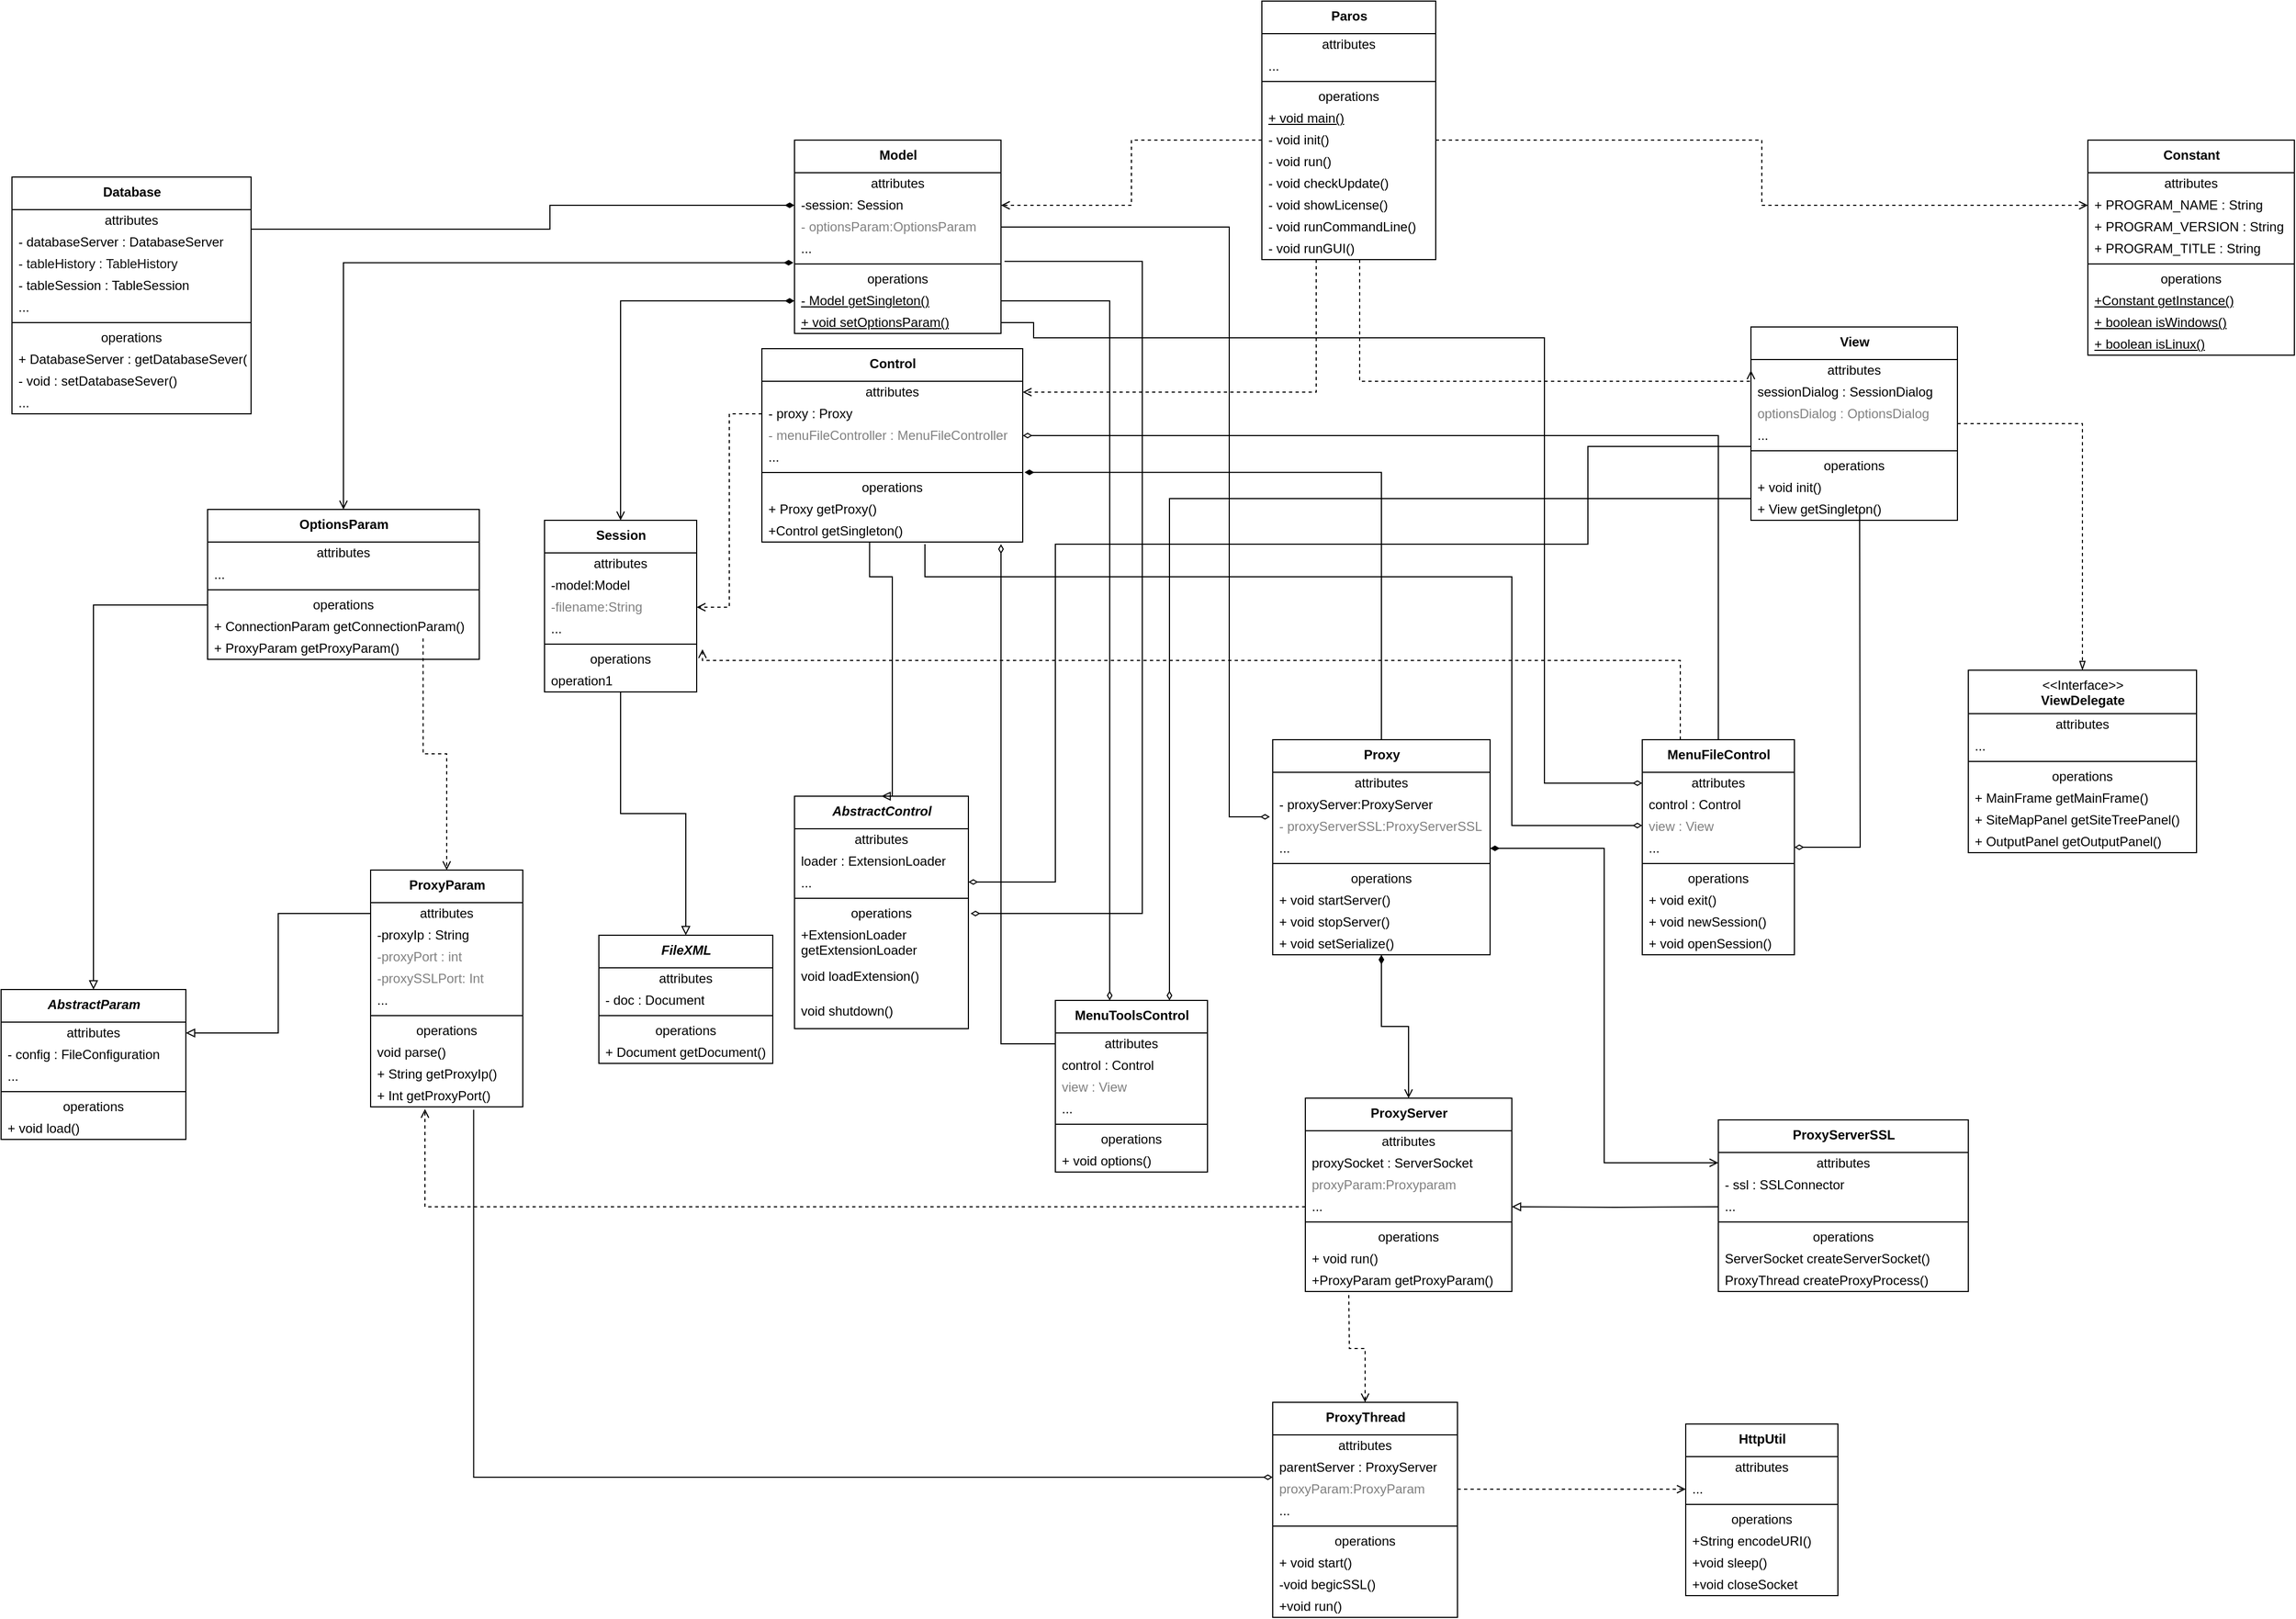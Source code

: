 <mxfile version="15.0.3" type="device"><diagram id="C5RBs43oDa-KdzZeNtuy" name="Page-1"><mxGraphModel dx="3138" dy="1474" grid="1" gridSize="10" guides="1" tooltips="1" connect="1" arrows="1" fold="1" page="1" pageScale="1" pageWidth="2336" pageHeight="1654" math="0" shadow="0"><root><mxCell id="WIyWlLk6GJQsqaUBKTNV-0"/><mxCell id="WIyWlLk6GJQsqaUBKTNV-1" parent="WIyWlLk6GJQsqaUBKTNV-0"/><mxCell id="GzHKdfdaKx8_3iWYFOku-153" style="edgeStyle=orthogonalEdgeStyle;rounded=0;orthogonalLoop=1;jettySize=auto;html=1;entryX=1;entryY=0.5;entryDx=0;entryDy=0;dashed=1;endArrow=open;endFill=0;" edge="1" parent="WIyWlLk6GJQsqaUBKTNV-1" source="Fhd5oSsvvKzwPJvm4utr-4" target="GzHKdfdaKx8_3iWYFOku-38"><mxGeometry relative="1" as="geometry"><Array as="points"><mxPoint x="1260" y="370"/></Array></mxGeometry></mxCell><mxCell id="GzHKdfdaKx8_3iWYFOku-154" style="edgeStyle=orthogonalEdgeStyle;rounded=0;orthogonalLoop=1;jettySize=auto;html=1;entryX=0;entryY=0.5;entryDx=0;entryDy=0;dashed=1;endArrow=open;endFill=0;" edge="1" parent="WIyWlLk6GJQsqaUBKTNV-1" source="Fhd5oSsvvKzwPJvm4utr-4" target="GzHKdfdaKx8_3iWYFOku-144"><mxGeometry relative="1" as="geometry"><Array as="points"><mxPoint x="1300" y="360"/></Array></mxGeometry></mxCell><mxCell id="Fhd5oSsvvKzwPJvm4utr-4" value="&lt;b&gt;Paros&lt;/b&gt;" style="swimlane;fontStyle=0;align=center;verticalAlign=top;childLayout=stackLayout;horizontal=1;startSize=30;horizontalStack=0;resizeParent=1;resizeParentMax=0;resizeLast=0;collapsible=0;marginBottom=0;html=1;" parent="WIyWlLk6GJQsqaUBKTNV-1" vertex="1"><mxGeometry x="1210" y="10" width="160" height="238" as="geometry"/></mxCell><mxCell id="Fhd5oSsvvKzwPJvm4utr-5" value="attributes" style="text;html=1;strokeColor=none;fillColor=none;align=center;verticalAlign=middle;spacingLeft=4;spacingRight=4;overflow=hidden;rotatable=0;points=[[0,0.5],[1,0.5]];portConstraint=eastwest;" parent="Fhd5oSsvvKzwPJvm4utr-4" vertex="1"><mxGeometry y="30" width="160" height="20" as="geometry"/></mxCell><mxCell id="Fhd5oSsvvKzwPJvm4utr-8" value="..." style="text;html=1;strokeColor=none;fillColor=none;align=left;verticalAlign=middle;spacingLeft=4;spacingRight=4;overflow=hidden;rotatable=0;points=[[0,0.5],[1,0.5]];portConstraint=eastwest;" parent="Fhd5oSsvvKzwPJvm4utr-4" vertex="1"><mxGeometry y="50" width="160" height="20" as="geometry"/></mxCell><mxCell id="Fhd5oSsvvKzwPJvm4utr-9" value="" style="line;strokeWidth=1;fillColor=none;align=left;verticalAlign=middle;spacingTop=-1;spacingLeft=3;spacingRight=3;rotatable=0;labelPosition=right;points=[];portConstraint=eastwest;" parent="Fhd5oSsvvKzwPJvm4utr-4" vertex="1"><mxGeometry y="70" width="160" height="8" as="geometry"/></mxCell><mxCell id="Fhd5oSsvvKzwPJvm4utr-10" value="operations" style="text;html=1;strokeColor=none;fillColor=none;align=center;verticalAlign=middle;spacingLeft=4;spacingRight=4;overflow=hidden;rotatable=0;points=[[0,0.5],[1,0.5]];portConstraint=eastwest;" parent="Fhd5oSsvvKzwPJvm4utr-4" vertex="1"><mxGeometry y="78" width="160" height="20" as="geometry"/></mxCell><mxCell id="GzHKdfdaKx8_3iWYFOku-192" value="+ void main()" style="text;html=1;strokeColor=none;fillColor=none;align=left;verticalAlign=middle;spacingLeft=4;spacingRight=4;overflow=hidden;rotatable=0;points=[[0,0.5],[1,0.5]];portConstraint=eastwest;fontStyle=4" vertex="1" parent="Fhd5oSsvvKzwPJvm4utr-4"><mxGeometry y="98" width="160" height="20" as="geometry"/></mxCell><mxCell id="Fhd5oSsvvKzwPJvm4utr-11" value="- void init()" style="text;html=1;strokeColor=none;fillColor=none;align=left;verticalAlign=middle;spacingLeft=4;spacingRight=4;overflow=hidden;rotatable=0;points=[[0,0.5],[1,0.5]];portConstraint=eastwest;" parent="Fhd5oSsvvKzwPJvm4utr-4" vertex="1"><mxGeometry y="118" width="160" height="20" as="geometry"/></mxCell><mxCell id="GzHKdfdaKx8_3iWYFOku-10" value="- void run()" style="text;html=1;strokeColor=none;fillColor=none;align=left;verticalAlign=middle;spacingLeft=4;spacingRight=4;overflow=hidden;rotatable=0;points=[[0,0.5],[1,0.5]];portConstraint=eastwest;" vertex="1" parent="Fhd5oSsvvKzwPJvm4utr-4"><mxGeometry y="138" width="160" height="20" as="geometry"/></mxCell><mxCell id="GzHKdfdaKx8_3iWYFOku-11" value="- void checkUpdate()" style="text;html=1;strokeColor=none;fillColor=none;align=left;verticalAlign=middle;spacingLeft=4;spacingRight=4;overflow=hidden;rotatable=0;points=[[0,0.5],[1,0.5]];portConstraint=eastwest;" vertex="1" parent="Fhd5oSsvvKzwPJvm4utr-4"><mxGeometry y="158" width="160" height="20" as="geometry"/></mxCell><mxCell id="GzHKdfdaKx8_3iWYFOku-12" value="- void showLicense()" style="text;html=1;strokeColor=none;fillColor=none;align=left;verticalAlign=middle;spacingLeft=4;spacingRight=4;overflow=hidden;rotatable=0;points=[[0,0.5],[1,0.5]];portConstraint=eastwest;" vertex="1" parent="Fhd5oSsvvKzwPJvm4utr-4"><mxGeometry y="178" width="160" height="20" as="geometry"/></mxCell><mxCell id="GzHKdfdaKx8_3iWYFOku-193" value="- void runCommandLine()" style="text;html=1;strokeColor=none;fillColor=none;align=left;verticalAlign=middle;spacingLeft=4;spacingRight=4;overflow=hidden;rotatable=0;points=[[0,0.5],[1,0.5]];portConstraint=eastwest;" vertex="1" parent="Fhd5oSsvvKzwPJvm4utr-4"><mxGeometry y="198" width="160" height="20" as="geometry"/></mxCell><mxCell id="GzHKdfdaKx8_3iWYFOku-194" value="- void runGUI()" style="text;html=1;strokeColor=none;fillColor=none;align=left;verticalAlign=middle;spacingLeft=4;spacingRight=4;overflow=hidden;rotatable=0;points=[[0,0.5],[1,0.5]];portConstraint=eastwest;" vertex="1" parent="Fhd5oSsvvKzwPJvm4utr-4"><mxGeometry y="218" width="160" height="20" as="geometry"/></mxCell><mxCell id="Fhd5oSsvvKzwPJvm4utr-20" value="&lt;b&gt;Constant&lt;/b&gt;" style="swimlane;fontStyle=0;align=center;verticalAlign=top;childLayout=stackLayout;horizontal=1;startSize=30;horizontalStack=0;resizeParent=1;resizeParentMax=0;resizeLast=0;collapsible=0;marginBottom=0;html=1;" parent="WIyWlLk6GJQsqaUBKTNV-1" vertex="1"><mxGeometry x="1970" y="138" width="190" height="198" as="geometry"/></mxCell><mxCell id="Fhd5oSsvvKzwPJvm4utr-21" value="attributes" style="text;html=1;strokeColor=none;fillColor=none;align=center;verticalAlign=middle;spacingLeft=4;spacingRight=4;overflow=hidden;rotatable=0;points=[[0,0.5],[1,0.5]];portConstraint=eastwest;" parent="Fhd5oSsvvKzwPJvm4utr-20" vertex="1"><mxGeometry y="30" width="190" height="20" as="geometry"/></mxCell><mxCell id="Fhd5oSsvvKzwPJvm4utr-22" value="+ PROGRAM_NAME : String&amp;nbsp;" style="text;html=1;strokeColor=none;fillColor=none;align=left;verticalAlign=middle;spacingLeft=4;spacingRight=4;overflow=hidden;rotatable=0;points=[[0,0.5],[1,0.5]];portConstraint=eastwest;" parent="Fhd5oSsvvKzwPJvm4utr-20" vertex="1"><mxGeometry y="50" width="190" height="20" as="geometry"/></mxCell><mxCell id="GzHKdfdaKx8_3iWYFOku-202" value="+ PROGRAM_VERSION : String&amp;nbsp;" style="text;html=1;strokeColor=none;fillColor=none;align=left;verticalAlign=middle;spacingLeft=4;spacingRight=4;overflow=hidden;rotatable=0;points=[[0,0.5],[1,0.5]];portConstraint=eastwest;" vertex="1" parent="Fhd5oSsvvKzwPJvm4utr-20"><mxGeometry y="70" width="190" height="20" as="geometry"/></mxCell><mxCell id="GzHKdfdaKx8_3iWYFOku-203" value="+ PROGRAM_TITLE : String&amp;nbsp;" style="text;html=1;strokeColor=none;fillColor=none;align=left;verticalAlign=middle;spacingLeft=4;spacingRight=4;overflow=hidden;rotatable=0;points=[[0,0.5],[1,0.5]];portConstraint=eastwest;" vertex="1" parent="Fhd5oSsvvKzwPJvm4utr-20"><mxGeometry y="90" width="190" height="20" as="geometry"/></mxCell><mxCell id="Fhd5oSsvvKzwPJvm4utr-25" value="" style="line;strokeWidth=1;fillColor=none;align=left;verticalAlign=middle;spacingTop=-1;spacingLeft=3;spacingRight=3;rotatable=0;labelPosition=right;points=[];portConstraint=eastwest;" parent="Fhd5oSsvvKzwPJvm4utr-20" vertex="1"><mxGeometry y="110" width="190" height="8" as="geometry"/></mxCell><mxCell id="Fhd5oSsvvKzwPJvm4utr-26" value="operations" style="text;html=1;strokeColor=none;fillColor=none;align=center;verticalAlign=middle;spacingLeft=4;spacingRight=4;overflow=hidden;rotatable=0;points=[[0,0.5],[1,0.5]];portConstraint=eastwest;" parent="Fhd5oSsvvKzwPJvm4utr-20" vertex="1"><mxGeometry y="118" width="190" height="20" as="geometry"/></mxCell><mxCell id="Fhd5oSsvvKzwPJvm4utr-27" value="&lt;u&gt;+Constant getInstance()&lt;/u&gt;" style="text;html=1;strokeColor=none;fillColor=none;align=left;verticalAlign=middle;spacingLeft=4;spacingRight=4;overflow=hidden;rotatable=0;points=[[0,0.5],[1,0.5]];portConstraint=eastwest;" parent="Fhd5oSsvvKzwPJvm4utr-20" vertex="1"><mxGeometry y="138" width="190" height="20" as="geometry"/></mxCell><mxCell id="GzHKdfdaKx8_3iWYFOku-200" value="&lt;u&gt;+&amp;nbsp;boolean isWindows()&lt;/u&gt;" style="text;html=1;strokeColor=none;fillColor=none;align=left;verticalAlign=middle;spacingLeft=4;spacingRight=4;overflow=hidden;rotatable=0;points=[[0,0.5],[1,0.5]];portConstraint=eastwest;" vertex="1" parent="Fhd5oSsvvKzwPJvm4utr-20"><mxGeometry y="158" width="190" height="20" as="geometry"/></mxCell><mxCell id="GzHKdfdaKx8_3iWYFOku-201" value="&lt;u&gt;+&amp;nbsp;boolean isLinux()&lt;/u&gt;" style="text;html=1;strokeColor=none;fillColor=none;align=left;verticalAlign=middle;spacingLeft=4;spacingRight=4;overflow=hidden;rotatable=0;points=[[0,0.5],[1,0.5]];portConstraint=eastwest;" vertex="1" parent="Fhd5oSsvvKzwPJvm4utr-20"><mxGeometry y="178" width="190" height="20" as="geometry"/></mxCell><mxCell id="GzHKdfdaKx8_3iWYFOku-0" value="&lt;b&gt;Model&lt;/b&gt;" style="swimlane;fontStyle=0;align=center;verticalAlign=top;childLayout=stackLayout;horizontal=1;startSize=30;horizontalStack=0;resizeParent=1;resizeParentMax=0;resizeLast=0;collapsible=0;marginBottom=0;html=1;" vertex="1" parent="WIyWlLk6GJQsqaUBKTNV-1"><mxGeometry x="780" y="138" width="190" height="178" as="geometry"/></mxCell><mxCell id="GzHKdfdaKx8_3iWYFOku-1" value="attributes" style="text;html=1;strokeColor=none;fillColor=none;align=center;verticalAlign=middle;spacingLeft=4;spacingRight=4;overflow=hidden;rotatable=0;points=[[0,0.5],[1,0.5]];portConstraint=eastwest;" vertex="1" parent="GzHKdfdaKx8_3iWYFOku-0"><mxGeometry y="30" width="190" height="20" as="geometry"/></mxCell><mxCell id="GzHKdfdaKx8_3iWYFOku-2" value="-session: Session" style="text;html=1;strokeColor=none;fillColor=none;align=left;verticalAlign=middle;spacingLeft=4;spacingRight=4;overflow=hidden;rotatable=0;points=[[0,0.5],[1,0.5]];portConstraint=eastwest;" vertex="1" parent="GzHKdfdaKx8_3iWYFOku-0"><mxGeometry y="50" width="190" height="20" as="geometry"/></mxCell><mxCell id="GzHKdfdaKx8_3iWYFOku-3" value="- optionsParam:OptionsParam" style="text;html=1;strokeColor=none;fillColor=none;align=left;verticalAlign=middle;spacingLeft=4;spacingRight=4;overflow=hidden;rotatable=0;points=[[0,0.5],[1,0.5]];portConstraint=eastwest;fontColor=#808080;" vertex="1" parent="GzHKdfdaKx8_3iWYFOku-0"><mxGeometry y="70" width="190" height="20" as="geometry"/></mxCell><mxCell id="GzHKdfdaKx8_3iWYFOku-4" value="..." style="text;html=1;strokeColor=none;fillColor=none;align=left;verticalAlign=middle;spacingLeft=4;spacingRight=4;overflow=hidden;rotatable=0;points=[[0,0.5],[1,0.5]];portConstraint=eastwest;" vertex="1" parent="GzHKdfdaKx8_3iWYFOku-0"><mxGeometry y="90" width="190" height="20" as="geometry"/></mxCell><mxCell id="GzHKdfdaKx8_3iWYFOku-5" value="" style="line;strokeWidth=1;fillColor=none;align=left;verticalAlign=middle;spacingTop=-1;spacingLeft=3;spacingRight=3;rotatable=0;labelPosition=right;points=[];portConstraint=eastwest;" vertex="1" parent="GzHKdfdaKx8_3iWYFOku-0"><mxGeometry y="110" width="190" height="8" as="geometry"/></mxCell><mxCell id="GzHKdfdaKx8_3iWYFOku-6" value="operations" style="text;html=1;strokeColor=none;fillColor=none;align=center;verticalAlign=middle;spacingLeft=4;spacingRight=4;overflow=hidden;rotatable=0;points=[[0,0.5],[1,0.5]];portConstraint=eastwest;" vertex="1" parent="GzHKdfdaKx8_3iWYFOku-0"><mxGeometry y="118" width="190" height="20" as="geometry"/></mxCell><mxCell id="GzHKdfdaKx8_3iWYFOku-7" value="&lt;u&gt;- Model&amp;nbsp;getSingleton()&lt;/u&gt;" style="text;html=1;strokeColor=none;fillColor=none;align=left;verticalAlign=middle;spacingLeft=4;spacingRight=4;overflow=hidden;rotatable=0;points=[[0,0.5],[1,0.5]];portConstraint=eastwest;" vertex="1" parent="GzHKdfdaKx8_3iWYFOku-0"><mxGeometry y="138" width="190" height="20" as="geometry"/></mxCell><mxCell id="GzHKdfdaKx8_3iWYFOku-216" value="&lt;u&gt;+ void setOptionsParam()&lt;/u&gt;" style="text;html=1;strokeColor=none;fillColor=none;align=left;verticalAlign=middle;spacingLeft=4;spacingRight=4;overflow=hidden;rotatable=0;points=[[0,0.5],[1,0.5]];portConstraint=eastwest;" vertex="1" parent="GzHKdfdaKx8_3iWYFOku-0"><mxGeometry y="158" width="190" height="20" as="geometry"/></mxCell><mxCell id="GzHKdfdaKx8_3iWYFOku-8" style="edgeStyle=orthogonalEdgeStyle;rounded=0;orthogonalLoop=1;jettySize=auto;html=1;entryX=0;entryY=0.5;entryDx=0;entryDy=0;dashed=1;endArrow=open;endFill=0;exitX=1;exitY=0.5;exitDx=0;exitDy=0;" edge="1" parent="WIyWlLk6GJQsqaUBKTNV-1" source="Fhd5oSsvvKzwPJvm4utr-11" target="Fhd5oSsvvKzwPJvm4utr-22"><mxGeometry relative="1" as="geometry"/></mxCell><mxCell id="GzHKdfdaKx8_3iWYFOku-13" value="&lt;b&gt;&lt;i&gt;FileXML&lt;/i&gt;&lt;/b&gt;" style="swimlane;fontStyle=0;align=center;verticalAlign=top;childLayout=stackLayout;horizontal=1;startSize=30;horizontalStack=0;resizeParent=1;resizeParentMax=0;resizeLast=0;collapsible=0;marginBottom=0;html=1;" vertex="1" parent="WIyWlLk6GJQsqaUBKTNV-1"><mxGeometry x="600" y="870" width="160" height="118" as="geometry"/></mxCell><mxCell id="GzHKdfdaKx8_3iWYFOku-14" value="attributes" style="text;html=1;strokeColor=none;fillColor=none;align=center;verticalAlign=middle;spacingLeft=4;spacingRight=4;overflow=hidden;rotatable=0;points=[[0,0.5],[1,0.5]];portConstraint=eastwest;" vertex="1" parent="GzHKdfdaKx8_3iWYFOku-13"><mxGeometry y="30" width="160" height="20" as="geometry"/></mxCell><mxCell id="GzHKdfdaKx8_3iWYFOku-15" value="- doc : Document" style="text;html=1;strokeColor=none;fillColor=none;align=left;verticalAlign=middle;spacingLeft=4;spacingRight=4;overflow=hidden;rotatable=0;points=[[0,0.5],[1,0.5]];portConstraint=eastwest;" vertex="1" parent="GzHKdfdaKx8_3iWYFOku-13"><mxGeometry y="50" width="160" height="20" as="geometry"/></mxCell><mxCell id="GzHKdfdaKx8_3iWYFOku-18" value="" style="line;strokeWidth=1;fillColor=none;align=left;verticalAlign=middle;spacingTop=-1;spacingLeft=3;spacingRight=3;rotatable=0;labelPosition=right;points=[];portConstraint=eastwest;" vertex="1" parent="GzHKdfdaKx8_3iWYFOku-13"><mxGeometry y="70" width="160" height="8" as="geometry"/></mxCell><mxCell id="GzHKdfdaKx8_3iWYFOku-19" value="operations" style="text;html=1;strokeColor=none;fillColor=none;align=center;verticalAlign=middle;spacingLeft=4;spacingRight=4;overflow=hidden;rotatable=0;points=[[0,0.5],[1,0.5]];portConstraint=eastwest;" vertex="1" parent="GzHKdfdaKx8_3iWYFOku-13"><mxGeometry y="78" width="160" height="20" as="geometry"/></mxCell><mxCell id="GzHKdfdaKx8_3iWYFOku-20" value="+ Document getDocument()" style="text;html=1;strokeColor=none;fillColor=none;align=left;verticalAlign=middle;spacingLeft=4;spacingRight=4;overflow=hidden;rotatable=0;points=[[0,0.5],[1,0.5]];portConstraint=eastwest;" vertex="1" parent="GzHKdfdaKx8_3iWYFOku-13"><mxGeometry y="98" width="160" height="20" as="geometry"/></mxCell><mxCell id="GzHKdfdaKx8_3iWYFOku-21" value="&lt;b&gt;&lt;i&gt;AbstractParam&lt;/i&gt;&lt;/b&gt;" style="swimlane;fontStyle=0;align=center;verticalAlign=top;childLayout=stackLayout;horizontal=1;startSize=30;horizontalStack=0;resizeParent=1;resizeParentMax=0;resizeLast=0;collapsible=0;marginBottom=0;html=1;" vertex="1" parent="WIyWlLk6GJQsqaUBKTNV-1"><mxGeometry x="50" y="920" width="170" height="138" as="geometry"/></mxCell><mxCell id="GzHKdfdaKx8_3iWYFOku-22" value="attributes" style="text;html=1;strokeColor=none;fillColor=none;align=center;verticalAlign=middle;spacingLeft=4;spacingRight=4;overflow=hidden;rotatable=0;points=[[0,0.5],[1,0.5]];portConstraint=eastwest;" vertex="1" parent="GzHKdfdaKx8_3iWYFOku-21"><mxGeometry y="30" width="170" height="20" as="geometry"/></mxCell><mxCell id="GzHKdfdaKx8_3iWYFOku-23" value="- config : FileConfiguration" style="text;html=1;strokeColor=none;fillColor=none;align=left;verticalAlign=middle;spacingLeft=4;spacingRight=4;overflow=hidden;rotatable=0;points=[[0,0.5],[1,0.5]];portConstraint=eastwest;" vertex="1" parent="GzHKdfdaKx8_3iWYFOku-21"><mxGeometry y="50" width="170" height="20" as="geometry"/></mxCell><mxCell id="GzHKdfdaKx8_3iWYFOku-25" value="..." style="text;html=1;strokeColor=none;fillColor=none;align=left;verticalAlign=middle;spacingLeft=4;spacingRight=4;overflow=hidden;rotatable=0;points=[[0,0.5],[1,0.5]];portConstraint=eastwest;" vertex="1" parent="GzHKdfdaKx8_3iWYFOku-21"><mxGeometry y="70" width="170" height="20" as="geometry"/></mxCell><mxCell id="GzHKdfdaKx8_3iWYFOku-26" value="" style="line;strokeWidth=1;fillColor=none;align=left;verticalAlign=middle;spacingTop=-1;spacingLeft=3;spacingRight=3;rotatable=0;labelPosition=right;points=[];portConstraint=eastwest;" vertex="1" parent="GzHKdfdaKx8_3iWYFOku-21"><mxGeometry y="90" width="170" height="8" as="geometry"/></mxCell><mxCell id="GzHKdfdaKx8_3iWYFOku-27" value="operations" style="text;html=1;strokeColor=none;fillColor=none;align=center;verticalAlign=middle;spacingLeft=4;spacingRight=4;overflow=hidden;rotatable=0;points=[[0,0.5],[1,0.5]];portConstraint=eastwest;" vertex="1" parent="GzHKdfdaKx8_3iWYFOku-21"><mxGeometry y="98" width="170" height="20" as="geometry"/></mxCell><mxCell id="GzHKdfdaKx8_3iWYFOku-28" value="+ void load()" style="text;html=1;strokeColor=none;fillColor=none;align=left;verticalAlign=middle;spacingLeft=4;spacingRight=4;overflow=hidden;rotatable=0;points=[[0,0.5],[1,0.5]];portConstraint=eastwest;" vertex="1" parent="GzHKdfdaKx8_3iWYFOku-21"><mxGeometry y="118" width="170" height="20" as="geometry"/></mxCell><mxCell id="GzHKdfdaKx8_3iWYFOku-29" value="&lt;b&gt;Database&lt;/b&gt;&lt;span style=&quot;color: rgba(0 , 0 , 0 , 0) ; font-family: monospace ; font-size: 0px&quot;&gt;%3CmxGraphModel%3E%3Croot%3E%3CmxCell%20id%3D%220%22%2F%3E%3CmxCell%20id%3D%221%22%20parent%3D%220%22%2F%3E%3CmxCell%20id%3D%222%22%20value%3D%22%26lt%3Bb%26gt%3BAbstractParam%26lt%3B%2Fb%26gt%3B%22%20style%3D%22swimlane%3BfontStyle%3D0%3Balign%3Dcenter%3BverticalAlign%3Dtop%3BchildLayout%3DstackLayout%3Bhorizontal%3D1%3BstartSize%3D30%3BhorizontalStack%3D0%3BresizeParent%3D1%3BresizeParentMax%3D0%3BresizeLast%3D0%3Bcollapsible%3D0%3BmarginBottom%3D0%3Bhtml%3D1%3B%22%20vertex%3D%221%22%20parent%3D%221%22%3E%3CmxGeometry%20x%3D%22410%22%20y%3D%22750%22%20width%3D%22140%22%20height%3D%22158%22%20as%3D%22geometry%22%2F%3E%3C%2FmxCell%3E%3CmxCell%20id%3D%223%22%20value%3D%22attributes%22%20style%3D%22text%3Bhtml%3D1%3BstrokeColor%3Dnone%3BfillColor%3Dnone%3Balign%3Dcenter%3BverticalAlign%3Dmiddle%3BspacingLeft%3D4%3BspacingRight%3D4%3Boverflow%3Dhidden%3Brotatable%3D0%3Bpoints%3D%5B%5B0%2C0.5%5D%2C%5B1%2C0.5%5D%5D%3BportConstraint%3Deastwest%3B%22%20vertex%3D%221%22%20parent%3D%222%22%3E%3CmxGeometry%20y%3D%2230%22%20width%3D%22140%22%20height%3D%2220%22%20as%3D%22geometry%22%2F%3E%3C%2FmxCell%3E%3CmxCell%20id%3D%224%22%20value%3D%22attribute1%22%20style%3D%22text%3Bhtml%3D1%3BstrokeColor%3Dnone%3BfillColor%3Dnone%3Balign%3Dleft%3BverticalAlign%3Dmiddle%3BspacingLeft%3D4%3BspacingRight%3D4%3Boverflow%3Dhidden%3Brotatable%3D0%3Bpoints%3D%5B%5B0%2C0.5%5D%2C%5B1%2C0.5%5D%5D%3BportConstraint%3Deastwest%3B%22%20vertex%3D%221%22%20parent%3D%222%22%3E%3CmxGeometry%20y%3D%2250%22%20width%3D%22140%22%20height%3D%2220%22%20as%3D%22geometry%22%2F%3E%3C%2FmxCell%3E%3CmxCell%20id%3D%225%22%20value%3D%22inherited%20attribute2%22%20style%3D%22text%3Bhtml%3D1%3BstrokeColor%3Dnone%3BfillColor%3Dnone%3Balign%3Dleft%3BverticalAlign%3Dmiddle%3BspacingLeft%3D4%3BspacingRight%3D4%3Boverflow%3Dhidden%3Brotatable%3D0%3Bpoints%3D%5B%5B0%2C0.5%5D%2C%5B1%2C0.5%5D%5D%3BportConstraint%3Deastwest%3BfontColor%3D%23808080%3B%22%20vertex%3D%221%22%20parent%3D%222%22%3E%3CmxGeometry%20y%3D%2270%22%20width%3D%22140%22%20height%3D%2220%22%20as%3D%22geometry%22%2F%3E%3C%2FmxCell%3E%3CmxCell%20id%3D%226%22%20value%3D%22...%22%20style%3D%22text%3Bhtml%3D1%3BstrokeColor%3Dnone%3BfillColor%3Dnone%3Balign%3Dleft%3BverticalAlign%3Dmiddle%3BspacingLeft%3D4%3BspacingRight%3D4%3Boverflow%3Dhidden%3Brotatable%3D0%3Bpoints%3D%5B%5B0%2C0.5%5D%2C%5B1%2C0.5%5D%5D%3BportConstraint%3Deastwest%3B%22%20vertex%3D%221%22%20parent%3D%222%22%3E%3CmxGeometry%20y%3D%2290%22%20width%3D%22140%22%20height%3D%2220%22%20as%3D%22geometry%22%2F%3E%3C%2FmxCell%3E%3CmxCell%20id%3D%227%22%20value%3D%22%22%20style%3D%22line%3BstrokeWidth%3D1%3BfillColor%3Dnone%3Balign%3Dleft%3BverticalAlign%3Dmiddle%3BspacingTop%3D-1%3BspacingLeft%3D3%3BspacingRight%3D3%3Brotatable%3D0%3BlabelPosition%3Dright%3Bpoints%3D%5B%5D%3BportConstraint%3Deastwest%3B%22%20vertex%3D%221%22%20parent%3D%222%22%3E%3CmxGeometry%20y%3D%22110%22%20width%3D%22140%22%20height%3D%228%22%20as%3D%22geometry%22%2F%3E%3C%2FmxCell%3E%3CmxCell%20id%3D%228%22%20value%3D%22operations%22%20style%3D%22text%3Bhtml%3D1%3BstrokeColor%3Dnone%3BfillColor%3Dnone%3Balign%3Dcenter%3BverticalAlign%3Dmiddle%3BspacingLeft%3D4%3BspacingRight%3D4%3Boverflow%3Dhidden%3Brotatable%3D0%3Bpoints%3D%5B%5B0%2C0.5%5D%2C%5B1%2C0.5%5D%5D%3BportConstraint%3Deastwest%3B%22%20vertex%3D%221%22%20parent%3D%222%22%3E%3CmxGeometry%20y%3D%22118%22%20width%3D%22140%22%20height%3D%2220%22%20as%3D%22geometry%22%2F%3E%3C%2FmxCell%3E%3CmxCell%20id%3D%229%22%20value%3D%22operation1%22%20style%3D%22text%3Bhtml%3D1%3BstrokeColor%3Dnone%3BfillColor%3Dnone%3Balign%3Dleft%3BverticalAlign%3Dmiddle%3BspacingLeft%3D4%3BspacingRight%3D4%3Boverflow%3Dhidden%3Brotatable%3D0%3Bpoints%3D%5B%5B0%2C0.5%5D%2C%5B1%2C0.5%5D%5D%3BportConstraint%3Deastwest%3B%22%20vertex%3D%221%22%20parent%3D%222%22%3E%3CmxGeometry%20y%3D%22138%22%20width%3D%22140%22%20height%3D%2220%22%20as%3D%22geometry%22%2F%3E%3C%2FmxCell%3E%3C%2Froot%3E%3C%2FmxGraphModel%3E&lt;/span&gt;" style="swimlane;fontStyle=0;align=center;verticalAlign=top;childLayout=stackLayout;horizontal=1;startSize=30;horizontalStack=0;resizeParent=1;resizeParentMax=0;resizeLast=0;collapsible=0;marginBottom=0;html=1;" vertex="1" parent="WIyWlLk6GJQsqaUBKTNV-1"><mxGeometry x="60" y="172" width="220" height="218" as="geometry"/></mxCell><mxCell id="GzHKdfdaKx8_3iWYFOku-30" value="attributes" style="text;html=1;strokeColor=none;fillColor=none;align=center;verticalAlign=middle;spacingLeft=4;spacingRight=4;overflow=hidden;rotatable=0;points=[[0,0.5],[1,0.5]];portConstraint=eastwest;" vertex="1" parent="GzHKdfdaKx8_3iWYFOku-29"><mxGeometry y="30" width="220" height="20" as="geometry"/></mxCell><mxCell id="GzHKdfdaKx8_3iWYFOku-31" value="- databaseServer : DatabaseServer" style="text;html=1;strokeColor=none;fillColor=none;align=left;verticalAlign=middle;spacingLeft=4;spacingRight=4;overflow=hidden;rotatable=0;points=[[0,0.5],[1,0.5]];portConstraint=eastwest;" vertex="1" parent="GzHKdfdaKx8_3iWYFOku-29"><mxGeometry y="50" width="220" height="20" as="geometry"/></mxCell><mxCell id="GzHKdfdaKx8_3iWYFOku-32" value="-&amp;nbsp;tableHistory : TableHistory" style="text;html=1;strokeColor=none;fillColor=none;align=left;verticalAlign=middle;spacingLeft=4;spacingRight=4;overflow=hidden;rotatable=0;points=[[0,0.5],[1,0.5]];portConstraint=eastwest;fontColor=#0F0F0F;" vertex="1" parent="GzHKdfdaKx8_3iWYFOku-29"><mxGeometry y="70" width="220" height="20" as="geometry"/></mxCell><mxCell id="GzHKdfdaKx8_3iWYFOku-196" value="- tableSession : TableSession&amp;nbsp;" style="text;html=1;strokeColor=none;fillColor=none;align=left;verticalAlign=middle;spacingLeft=4;spacingRight=4;overflow=hidden;rotatable=0;points=[[0,0.5],[1,0.5]];portConstraint=eastwest;" vertex="1" parent="GzHKdfdaKx8_3iWYFOku-29"><mxGeometry y="90" width="220" height="20" as="geometry"/></mxCell><mxCell id="GzHKdfdaKx8_3iWYFOku-33" value="..." style="text;html=1;strokeColor=none;fillColor=none;align=left;verticalAlign=middle;spacingLeft=4;spacingRight=4;overflow=hidden;rotatable=0;points=[[0,0.5],[1,0.5]];portConstraint=eastwest;" vertex="1" parent="GzHKdfdaKx8_3iWYFOku-29"><mxGeometry y="110" width="220" height="20" as="geometry"/></mxCell><mxCell id="GzHKdfdaKx8_3iWYFOku-34" value="" style="line;strokeWidth=1;fillColor=none;align=left;verticalAlign=middle;spacingTop=-1;spacingLeft=3;spacingRight=3;rotatable=0;labelPosition=right;points=[];portConstraint=eastwest;" vertex="1" parent="GzHKdfdaKx8_3iWYFOku-29"><mxGeometry y="130" width="220" height="8" as="geometry"/></mxCell><mxCell id="GzHKdfdaKx8_3iWYFOku-35" value="operations" style="text;html=1;strokeColor=none;fillColor=none;align=center;verticalAlign=middle;spacingLeft=4;spacingRight=4;overflow=hidden;rotatable=0;points=[[0,0.5],[1,0.5]];portConstraint=eastwest;" vertex="1" parent="GzHKdfdaKx8_3iWYFOku-29"><mxGeometry y="138" width="220" height="20" as="geometry"/></mxCell><mxCell id="GzHKdfdaKx8_3iWYFOku-36" value="+ DatabaseServer : getDatabaseSever()" style="text;html=1;strokeColor=none;fillColor=none;align=left;verticalAlign=middle;spacingLeft=4;spacingRight=4;overflow=hidden;rotatable=0;points=[[0,0.5],[1,0.5]];portConstraint=eastwest;" vertex="1" parent="GzHKdfdaKx8_3iWYFOku-29"><mxGeometry y="158" width="220" height="20" as="geometry"/></mxCell><mxCell id="GzHKdfdaKx8_3iWYFOku-197" value="- void : setDatabaseSever()" style="text;html=1;strokeColor=none;fillColor=none;align=left;verticalAlign=middle;spacingLeft=4;spacingRight=4;overflow=hidden;rotatable=0;points=[[0,0.5],[1,0.5]];portConstraint=eastwest;" vertex="1" parent="GzHKdfdaKx8_3iWYFOku-29"><mxGeometry y="178" width="220" height="20" as="geometry"/></mxCell><mxCell id="GzHKdfdaKx8_3iWYFOku-199" value="..." style="text;html=1;strokeColor=none;fillColor=none;align=left;verticalAlign=middle;spacingLeft=4;spacingRight=4;overflow=hidden;rotatable=0;points=[[0,0.5],[1,0.5]];portConstraint=eastwest;" vertex="1" parent="GzHKdfdaKx8_3iWYFOku-29"><mxGeometry y="198" width="220" height="20" as="geometry"/></mxCell><mxCell id="GzHKdfdaKx8_3iWYFOku-37" value="&lt;b&gt;Control&lt;/b&gt;" style="swimlane;fontStyle=0;align=center;verticalAlign=top;childLayout=stackLayout;horizontal=1;startSize=30;horizontalStack=0;resizeParent=1;resizeParentMax=0;resizeLast=0;collapsible=0;marginBottom=0;html=1;" vertex="1" parent="WIyWlLk6GJQsqaUBKTNV-1"><mxGeometry x="750" y="330" width="240" height="178" as="geometry"/></mxCell><mxCell id="GzHKdfdaKx8_3iWYFOku-38" value="attributes" style="text;html=1;strokeColor=none;fillColor=none;align=center;verticalAlign=middle;spacingLeft=4;spacingRight=4;overflow=hidden;rotatable=0;points=[[0,0.5],[1,0.5]];portConstraint=eastwest;" vertex="1" parent="GzHKdfdaKx8_3iWYFOku-37"><mxGeometry y="30" width="240" height="20" as="geometry"/></mxCell><mxCell id="GzHKdfdaKx8_3iWYFOku-39" value="- proxy : Proxy&amp;nbsp;" style="text;html=1;strokeColor=none;fillColor=none;align=left;verticalAlign=middle;spacingLeft=4;spacingRight=4;overflow=hidden;rotatable=0;points=[[0,0.5],[1,0.5]];portConstraint=eastwest;" vertex="1" parent="GzHKdfdaKx8_3iWYFOku-37"><mxGeometry y="50" width="240" height="20" as="geometry"/></mxCell><mxCell id="GzHKdfdaKx8_3iWYFOku-40" value="- menuFileController : MenuFileController" style="text;html=1;strokeColor=none;fillColor=none;align=left;verticalAlign=middle;spacingLeft=4;spacingRight=4;overflow=hidden;rotatable=0;points=[[0,0.5],[1,0.5]];portConstraint=eastwest;fontColor=#808080;" vertex="1" parent="GzHKdfdaKx8_3iWYFOku-37"><mxGeometry y="70" width="240" height="20" as="geometry"/></mxCell><mxCell id="GzHKdfdaKx8_3iWYFOku-41" value="..." style="text;html=1;strokeColor=none;fillColor=none;align=left;verticalAlign=middle;spacingLeft=4;spacingRight=4;overflow=hidden;rotatable=0;points=[[0,0.5],[1,0.5]];portConstraint=eastwest;" vertex="1" parent="GzHKdfdaKx8_3iWYFOku-37"><mxGeometry y="90" width="240" height="20" as="geometry"/></mxCell><mxCell id="GzHKdfdaKx8_3iWYFOku-42" value="" style="line;strokeWidth=1;fillColor=none;align=left;verticalAlign=middle;spacingTop=-1;spacingLeft=3;spacingRight=3;rotatable=0;labelPosition=right;points=[];portConstraint=eastwest;" vertex="1" parent="GzHKdfdaKx8_3iWYFOku-37"><mxGeometry y="110" width="240" height="8" as="geometry"/></mxCell><mxCell id="GzHKdfdaKx8_3iWYFOku-43" value="operations" style="text;html=1;strokeColor=none;fillColor=none;align=center;verticalAlign=middle;spacingLeft=4;spacingRight=4;overflow=hidden;rotatable=0;points=[[0,0.5],[1,0.5]];portConstraint=eastwest;" vertex="1" parent="GzHKdfdaKx8_3iWYFOku-37"><mxGeometry y="118" width="240" height="20" as="geometry"/></mxCell><mxCell id="GzHKdfdaKx8_3iWYFOku-44" value="+ Proxy getProxy()" style="text;html=1;strokeColor=none;fillColor=none;align=left;verticalAlign=middle;spacingLeft=4;spacingRight=4;overflow=hidden;rotatable=0;points=[[0,0.5],[1,0.5]];portConstraint=eastwest;" vertex="1" parent="GzHKdfdaKx8_3iWYFOku-37"><mxGeometry y="138" width="240" height="20" as="geometry"/></mxCell><mxCell id="GzHKdfdaKx8_3iWYFOku-204" value="+Control getSingleton()" style="text;html=1;strokeColor=none;fillColor=none;align=left;verticalAlign=middle;spacingLeft=4;spacingRight=4;overflow=hidden;rotatable=0;points=[[0,0.5],[1,0.5]];portConstraint=eastwest;" vertex="1" parent="GzHKdfdaKx8_3iWYFOku-37"><mxGeometry y="158" width="240" height="20" as="geometry"/></mxCell><mxCell id="GzHKdfdaKx8_3iWYFOku-171" style="edgeStyle=orthogonalEdgeStyle;rounded=0;orthogonalLoop=1;jettySize=auto;html=1;entryX=0;entryY=0.5;entryDx=0;entryDy=0;startArrow=diamondThin;startFill=0;endArrow=none;endFill=0;" edge="1" parent="WIyWlLk6GJQsqaUBKTNV-1" source="GzHKdfdaKx8_3iWYFOku-45" target="GzHKdfdaKx8_3iWYFOku-147"><mxGeometry relative="1" as="geometry"><Array as="points"><mxPoint x="1020" y="821"/><mxPoint x="1020" y="510"/><mxPoint x="1510" y="510"/><mxPoint x="1510" y="420"/></Array></mxGeometry></mxCell><mxCell id="GzHKdfdaKx8_3iWYFOku-45" value="&lt;b&gt;&lt;i&gt;AbstractControl&lt;/i&gt;&lt;/b&gt;" style="swimlane;fontStyle=0;align=center;verticalAlign=top;childLayout=stackLayout;horizontal=1;startSize=30;horizontalStack=0;resizeParent=1;resizeParentMax=0;resizeLast=0;collapsible=0;marginBottom=0;html=1;" vertex="1" parent="WIyWlLk6GJQsqaUBKTNV-1"><mxGeometry x="780" y="742" width="160" height="214" as="geometry"/></mxCell><mxCell id="GzHKdfdaKx8_3iWYFOku-46" value="attributes" style="text;html=1;strokeColor=none;fillColor=none;align=center;verticalAlign=middle;spacingLeft=4;spacingRight=4;overflow=hidden;rotatable=0;points=[[0,0.5],[1,0.5]];portConstraint=eastwest;" vertex="1" parent="GzHKdfdaKx8_3iWYFOku-45"><mxGeometry y="30" width="160" height="20" as="geometry"/></mxCell><mxCell id="GzHKdfdaKx8_3iWYFOku-47" value="loader : ExtensionLoader" style="text;html=1;strokeColor=none;fillColor=none;align=left;verticalAlign=middle;spacingLeft=4;spacingRight=4;overflow=hidden;rotatable=0;points=[[0,0.5],[1,0.5]];portConstraint=eastwest;" vertex="1" parent="GzHKdfdaKx8_3iWYFOku-45"><mxGeometry y="50" width="160" height="20" as="geometry"/></mxCell><mxCell id="GzHKdfdaKx8_3iWYFOku-49" value="..." style="text;html=1;strokeColor=none;fillColor=none;align=left;verticalAlign=middle;spacingLeft=4;spacingRight=4;overflow=hidden;rotatable=0;points=[[0,0.5],[1,0.5]];portConstraint=eastwest;" vertex="1" parent="GzHKdfdaKx8_3iWYFOku-45"><mxGeometry y="70" width="160" height="20" as="geometry"/></mxCell><mxCell id="GzHKdfdaKx8_3iWYFOku-50" value="" style="line;strokeWidth=1;fillColor=none;align=left;verticalAlign=middle;spacingTop=-1;spacingLeft=3;spacingRight=3;rotatable=0;labelPosition=right;points=[];portConstraint=eastwest;" vertex="1" parent="GzHKdfdaKx8_3iWYFOku-45"><mxGeometry y="90" width="160" height="8" as="geometry"/></mxCell><mxCell id="GzHKdfdaKx8_3iWYFOku-51" value="operations" style="text;html=1;strokeColor=none;fillColor=none;align=center;verticalAlign=middle;spacingLeft=4;spacingRight=4;overflow=hidden;rotatable=0;points=[[0,0.5],[1,0.5]];portConstraint=eastwest;" vertex="1" parent="GzHKdfdaKx8_3iWYFOku-45"><mxGeometry y="98" width="160" height="20" as="geometry"/></mxCell><mxCell id="GzHKdfdaKx8_3iWYFOku-52" value="+ExtensionLoader &lt;br&gt;getExtensionLoader" style="text;html=1;strokeColor=none;fillColor=none;align=left;verticalAlign=middle;spacingLeft=4;spacingRight=4;overflow=hidden;rotatable=0;points=[[0,0.5],[1,0.5]];portConstraint=eastwest;" vertex="1" parent="GzHKdfdaKx8_3iWYFOku-45"><mxGeometry y="118" width="160" height="32" as="geometry"/></mxCell><mxCell id="GzHKdfdaKx8_3iWYFOku-206" value="void loadExtension()" style="text;html=1;strokeColor=none;fillColor=none;align=left;verticalAlign=middle;spacingLeft=4;spacingRight=4;overflow=hidden;rotatable=0;points=[[0,0.5],[1,0.5]];portConstraint=eastwest;" vertex="1" parent="GzHKdfdaKx8_3iWYFOku-45"><mxGeometry y="150" width="160" height="32" as="geometry"/></mxCell><mxCell id="GzHKdfdaKx8_3iWYFOku-207" value="void shutdown()" style="text;html=1;strokeColor=none;fillColor=none;align=left;verticalAlign=middle;spacingLeft=4;spacingRight=4;overflow=hidden;rotatable=0;points=[[0,0.5],[1,0.5]];portConstraint=eastwest;" vertex="1" parent="GzHKdfdaKx8_3iWYFOku-45"><mxGeometry y="182" width="160" height="32" as="geometry"/></mxCell><mxCell id="GzHKdfdaKx8_3iWYFOku-177" style="edgeStyle=orthogonalEdgeStyle;rounded=0;orthogonalLoop=1;jettySize=auto;html=1;entryX=0.5;entryY=0;entryDx=0;entryDy=0;startArrow=diamondThin;startFill=1;endArrow=open;endFill=0;" edge="1" parent="WIyWlLk6GJQsqaUBKTNV-1" source="GzHKdfdaKx8_3iWYFOku-53" target="GzHKdfdaKx8_3iWYFOku-111"><mxGeometry relative="1" as="geometry"/></mxCell><mxCell id="GzHKdfdaKx8_3iWYFOku-178" style="edgeStyle=orthogonalEdgeStyle;rounded=0;orthogonalLoop=1;jettySize=auto;html=1;entryX=0;entryY=0.25;entryDx=0;entryDy=0;startArrow=diamondThin;startFill=1;endArrow=open;endFill=0;exitX=1;exitY=0.5;exitDx=0;exitDy=0;" edge="1" parent="WIyWlLk6GJQsqaUBKTNV-1" source="GzHKdfdaKx8_3iWYFOku-57" target="GzHKdfdaKx8_3iWYFOku-119"><mxGeometry relative="1" as="geometry"/></mxCell><mxCell id="GzHKdfdaKx8_3iWYFOku-53" value="&lt;b&gt;Proxy&lt;/b&gt;" style="swimlane;fontStyle=0;align=center;verticalAlign=top;childLayout=stackLayout;horizontal=1;startSize=30;horizontalStack=0;resizeParent=1;resizeParentMax=0;resizeLast=0;collapsible=0;marginBottom=0;html=1;" vertex="1" parent="WIyWlLk6GJQsqaUBKTNV-1"><mxGeometry x="1220" y="690" width="200" height="198" as="geometry"/></mxCell><mxCell id="GzHKdfdaKx8_3iWYFOku-54" value="attributes" style="text;html=1;strokeColor=none;fillColor=none;align=center;verticalAlign=middle;spacingLeft=4;spacingRight=4;overflow=hidden;rotatable=0;points=[[0,0.5],[1,0.5]];portConstraint=eastwest;" vertex="1" parent="GzHKdfdaKx8_3iWYFOku-53"><mxGeometry y="30" width="200" height="20" as="geometry"/></mxCell><mxCell id="GzHKdfdaKx8_3iWYFOku-55" value="- proxyServer:ProxyServer" style="text;html=1;strokeColor=none;fillColor=none;align=left;verticalAlign=middle;spacingLeft=4;spacingRight=4;overflow=hidden;rotatable=0;points=[[0,0.5],[1,0.5]];portConstraint=eastwest;" vertex="1" parent="GzHKdfdaKx8_3iWYFOku-53"><mxGeometry y="50" width="200" height="20" as="geometry"/></mxCell><mxCell id="GzHKdfdaKx8_3iWYFOku-56" value="- proxyServerSSL:ProxyServerSSL" style="text;html=1;strokeColor=none;fillColor=none;align=left;verticalAlign=middle;spacingLeft=4;spacingRight=4;overflow=hidden;rotatable=0;points=[[0,0.5],[1,0.5]];portConstraint=eastwest;fontColor=#808080;" vertex="1" parent="GzHKdfdaKx8_3iWYFOku-53"><mxGeometry y="70" width="200" height="20" as="geometry"/></mxCell><mxCell id="GzHKdfdaKx8_3iWYFOku-57" value="..." style="text;html=1;strokeColor=none;fillColor=none;align=left;verticalAlign=middle;spacingLeft=4;spacingRight=4;overflow=hidden;rotatable=0;points=[[0,0.5],[1,0.5]];portConstraint=eastwest;" vertex="1" parent="GzHKdfdaKx8_3iWYFOku-53"><mxGeometry y="90" width="200" height="20" as="geometry"/></mxCell><mxCell id="GzHKdfdaKx8_3iWYFOku-58" value="" style="line;strokeWidth=1;fillColor=none;align=left;verticalAlign=middle;spacingTop=-1;spacingLeft=3;spacingRight=3;rotatable=0;labelPosition=right;points=[];portConstraint=eastwest;" vertex="1" parent="GzHKdfdaKx8_3iWYFOku-53"><mxGeometry y="110" width="200" height="8" as="geometry"/></mxCell><mxCell id="GzHKdfdaKx8_3iWYFOku-59" value="operations" style="text;html=1;strokeColor=none;fillColor=none;align=center;verticalAlign=middle;spacingLeft=4;spacingRight=4;overflow=hidden;rotatable=0;points=[[0,0.5],[1,0.5]];portConstraint=eastwest;" vertex="1" parent="GzHKdfdaKx8_3iWYFOku-53"><mxGeometry y="118" width="200" height="20" as="geometry"/></mxCell><mxCell id="GzHKdfdaKx8_3iWYFOku-60" value="+ void startServer()&lt;br&gt;" style="text;html=1;strokeColor=none;fillColor=none;align=left;verticalAlign=middle;spacingLeft=4;spacingRight=4;overflow=hidden;rotatable=0;points=[[0,0.5],[1,0.5]];portConstraint=eastwest;" vertex="1" parent="GzHKdfdaKx8_3iWYFOku-53"><mxGeometry y="138" width="200" height="20" as="geometry"/></mxCell><mxCell id="GzHKdfdaKx8_3iWYFOku-208" value="+ void stopServer()" style="text;html=1;strokeColor=none;fillColor=none;align=left;verticalAlign=middle;spacingLeft=4;spacingRight=4;overflow=hidden;rotatable=0;points=[[0,0.5],[1,0.5]];portConstraint=eastwest;" vertex="1" parent="GzHKdfdaKx8_3iWYFOku-53"><mxGeometry y="158" width="200" height="20" as="geometry"/></mxCell><mxCell id="GzHKdfdaKx8_3iWYFOku-209" value="+ void setSerialize()" style="text;html=1;strokeColor=none;fillColor=none;align=left;verticalAlign=middle;spacingLeft=4;spacingRight=4;overflow=hidden;rotatable=0;points=[[0,0.5],[1,0.5]];portConstraint=eastwest;" vertex="1" parent="GzHKdfdaKx8_3iWYFOku-53"><mxGeometry y="178" width="200" height="20" as="geometry"/></mxCell><mxCell id="GzHKdfdaKx8_3iWYFOku-179" style="edgeStyle=orthogonalEdgeStyle;rounded=0;orthogonalLoop=1;jettySize=auto;html=1;startArrow=diamondThin;startFill=0;endArrow=none;endFill=0;" edge="1" parent="WIyWlLk6GJQsqaUBKTNV-1" source="GzHKdfdaKx8_3iWYFOku-61"><mxGeometry relative="1" as="geometry"><mxPoint x="1760" y="480" as="targetPoint"/></mxGeometry></mxCell><mxCell id="GzHKdfdaKx8_3iWYFOku-180" style="edgeStyle=orthogonalEdgeStyle;rounded=0;orthogonalLoop=1;jettySize=auto;html=1;entryX=1;entryY=0.5;entryDx=0;entryDy=0;startArrow=diamondThin;startFill=0;endArrow=none;endFill=0;exitX=0;exitY=0.5;exitDx=0;exitDy=0;" edge="1" parent="WIyWlLk6GJQsqaUBKTNV-1" source="GzHKdfdaKx8_3iWYFOku-62" target="GzHKdfdaKx8_3iWYFOku-216"><mxGeometry relative="1" as="geometry"><Array as="points"><mxPoint x="1470" y="730"/><mxPoint x="1470" y="320"/><mxPoint x="1000" y="320"/><mxPoint x="1000" y="306"/></Array></mxGeometry></mxCell><mxCell id="GzHKdfdaKx8_3iWYFOku-181" style="edgeStyle=orthogonalEdgeStyle;rounded=0;orthogonalLoop=1;jettySize=auto;html=1;startArrow=diamondThin;startFill=0;endArrow=none;endFill=0;" edge="1" parent="WIyWlLk6GJQsqaUBKTNV-1" source="GzHKdfdaKx8_3iWYFOku-61"><mxGeometry relative="1" as="geometry"><mxPoint x="900" y="510" as="targetPoint"/><Array as="points"><mxPoint x="1440" y="769"/><mxPoint x="1440" y="540"/><mxPoint x="900" y="540"/></Array></mxGeometry></mxCell><mxCell id="GzHKdfdaKx8_3iWYFOku-182" style="edgeStyle=orthogonalEdgeStyle;rounded=0;orthogonalLoop=1;jettySize=auto;html=1;exitX=0.25;exitY=0;exitDx=0;exitDy=0;entryX=1.038;entryY=0.036;entryDx=0;entryDy=0;entryPerimeter=0;startArrow=none;startFill=0;endArrow=open;endFill=0;dashed=1;" edge="1" parent="WIyWlLk6GJQsqaUBKTNV-1" source="GzHKdfdaKx8_3iWYFOku-61" target="GzHKdfdaKx8_3iWYFOku-93"><mxGeometry relative="1" as="geometry"><Array as="points"><mxPoint x="1595" y="617"/></Array></mxGeometry></mxCell><mxCell id="GzHKdfdaKx8_3iWYFOku-61" value="&lt;b&gt;MenuFileControl&lt;/b&gt;" style="swimlane;fontStyle=0;align=center;verticalAlign=top;childLayout=stackLayout;horizontal=1;startSize=30;horizontalStack=0;resizeParent=1;resizeParentMax=0;resizeLast=0;collapsible=0;marginBottom=0;html=1;" vertex="1" parent="WIyWlLk6GJQsqaUBKTNV-1"><mxGeometry x="1560" y="690" width="140" height="198" as="geometry"/></mxCell><mxCell id="GzHKdfdaKx8_3iWYFOku-62" value="attributes" style="text;html=1;strokeColor=none;fillColor=none;align=center;verticalAlign=middle;spacingLeft=4;spacingRight=4;overflow=hidden;rotatable=0;points=[[0,0.5],[1,0.5]];portConstraint=eastwest;" vertex="1" parent="GzHKdfdaKx8_3iWYFOku-61"><mxGeometry y="30" width="140" height="20" as="geometry"/></mxCell><mxCell id="GzHKdfdaKx8_3iWYFOku-63" value="control : Control" style="text;html=1;strokeColor=none;fillColor=none;align=left;verticalAlign=middle;spacingLeft=4;spacingRight=4;overflow=hidden;rotatable=0;points=[[0,0.5],[1,0.5]];portConstraint=eastwest;" vertex="1" parent="GzHKdfdaKx8_3iWYFOku-61"><mxGeometry y="50" width="140" height="20" as="geometry"/></mxCell><mxCell id="GzHKdfdaKx8_3iWYFOku-64" value="view : View" style="text;html=1;strokeColor=none;fillColor=none;align=left;verticalAlign=middle;spacingLeft=4;spacingRight=4;overflow=hidden;rotatable=0;points=[[0,0.5],[1,0.5]];portConstraint=eastwest;fontColor=#808080;" vertex="1" parent="GzHKdfdaKx8_3iWYFOku-61"><mxGeometry y="70" width="140" height="20" as="geometry"/></mxCell><mxCell id="GzHKdfdaKx8_3iWYFOku-65" value="..." style="text;html=1;strokeColor=none;fillColor=none;align=left;verticalAlign=middle;spacingLeft=4;spacingRight=4;overflow=hidden;rotatable=0;points=[[0,0.5],[1,0.5]];portConstraint=eastwest;" vertex="1" parent="GzHKdfdaKx8_3iWYFOku-61"><mxGeometry y="90" width="140" height="20" as="geometry"/></mxCell><mxCell id="GzHKdfdaKx8_3iWYFOku-66" value="" style="line;strokeWidth=1;fillColor=none;align=left;verticalAlign=middle;spacingTop=-1;spacingLeft=3;spacingRight=3;rotatable=0;labelPosition=right;points=[];portConstraint=eastwest;" vertex="1" parent="GzHKdfdaKx8_3iWYFOku-61"><mxGeometry y="110" width="140" height="8" as="geometry"/></mxCell><mxCell id="GzHKdfdaKx8_3iWYFOku-67" value="operations" style="text;html=1;strokeColor=none;fillColor=none;align=center;verticalAlign=middle;spacingLeft=4;spacingRight=4;overflow=hidden;rotatable=0;points=[[0,0.5],[1,0.5]];portConstraint=eastwest;" vertex="1" parent="GzHKdfdaKx8_3iWYFOku-61"><mxGeometry y="118" width="140" height="20" as="geometry"/></mxCell><mxCell id="GzHKdfdaKx8_3iWYFOku-68" value="+ void exit()" style="text;html=1;strokeColor=none;fillColor=none;align=left;verticalAlign=middle;spacingLeft=4;spacingRight=4;overflow=hidden;rotatable=0;points=[[0,0.5],[1,0.5]];portConstraint=eastwest;" vertex="1" parent="GzHKdfdaKx8_3iWYFOku-61"><mxGeometry y="138" width="140" height="20" as="geometry"/></mxCell><mxCell id="GzHKdfdaKx8_3iWYFOku-210" value="+ void newSession()" style="text;html=1;strokeColor=none;fillColor=none;align=left;verticalAlign=middle;spacingLeft=4;spacingRight=4;overflow=hidden;rotatable=0;points=[[0,0.5],[1,0.5]];portConstraint=eastwest;" vertex="1" parent="GzHKdfdaKx8_3iWYFOku-61"><mxGeometry y="158" width="140" height="20" as="geometry"/></mxCell><mxCell id="GzHKdfdaKx8_3iWYFOku-211" value="+ void openSession()" style="text;html=1;strokeColor=none;fillColor=none;align=left;verticalAlign=middle;spacingLeft=4;spacingRight=4;overflow=hidden;rotatable=0;points=[[0,0.5],[1,0.5]];portConstraint=eastwest;" vertex="1" parent="GzHKdfdaKx8_3iWYFOku-61"><mxGeometry y="178" width="140" height="20" as="geometry"/></mxCell><mxCell id="GzHKdfdaKx8_3iWYFOku-173" style="edgeStyle=orthogonalEdgeStyle;rounded=0;orthogonalLoop=1;jettySize=auto;html=1;startArrow=diamondThin;startFill=0;endArrow=none;endFill=0;exitX=0.75;exitY=0;exitDx=0;exitDy=0;" edge="1" parent="WIyWlLk6GJQsqaUBKTNV-1" source="GzHKdfdaKx8_3iWYFOku-69" target="GzHKdfdaKx8_3iWYFOku-150"><mxGeometry relative="1" as="geometry"><mxPoint x="1720" y="490" as="targetPoint"/><Array as="points"><mxPoint x="1125" y="468"/></Array></mxGeometry></mxCell><mxCell id="GzHKdfdaKx8_3iWYFOku-174" style="edgeStyle=orthogonalEdgeStyle;rounded=0;orthogonalLoop=1;jettySize=auto;html=1;entryX=1;entryY=0.5;entryDx=0;entryDy=0;startArrow=diamondThin;startFill=0;endArrow=none;endFill=0;" edge="1" parent="WIyWlLk6GJQsqaUBKTNV-1" source="GzHKdfdaKx8_3iWYFOku-69" target="GzHKdfdaKx8_3iWYFOku-7"><mxGeometry relative="1" as="geometry"><Array as="points"><mxPoint x="1070" y="286"/></Array></mxGeometry></mxCell><mxCell id="GzHKdfdaKx8_3iWYFOku-69" value="&lt;b&gt;MenuToolsControl&lt;/b&gt;" style="swimlane;fontStyle=0;align=center;verticalAlign=top;childLayout=stackLayout;horizontal=1;startSize=30;horizontalStack=0;resizeParent=1;resizeParentMax=0;resizeLast=0;collapsible=0;marginBottom=0;html=1;" vertex="1" parent="WIyWlLk6GJQsqaUBKTNV-1"><mxGeometry x="1020" y="930" width="140" height="158" as="geometry"/></mxCell><mxCell id="GzHKdfdaKx8_3iWYFOku-70" value="attributes" style="text;html=1;strokeColor=none;fillColor=none;align=center;verticalAlign=middle;spacingLeft=4;spacingRight=4;overflow=hidden;rotatable=0;points=[[0,0.5],[1,0.5]];portConstraint=eastwest;" vertex="1" parent="GzHKdfdaKx8_3iWYFOku-69"><mxGeometry y="30" width="140" height="20" as="geometry"/></mxCell><mxCell id="GzHKdfdaKx8_3iWYFOku-212" value="control : Control" style="text;html=1;strokeColor=none;fillColor=none;align=left;verticalAlign=middle;spacingLeft=4;spacingRight=4;overflow=hidden;rotatable=0;points=[[0,0.5],[1,0.5]];portConstraint=eastwest;" vertex="1" parent="GzHKdfdaKx8_3iWYFOku-69"><mxGeometry y="50" width="140" height="20" as="geometry"/></mxCell><mxCell id="GzHKdfdaKx8_3iWYFOku-213" value="view : View" style="text;html=1;strokeColor=none;fillColor=none;align=left;verticalAlign=middle;spacingLeft=4;spacingRight=4;overflow=hidden;rotatable=0;points=[[0,0.5],[1,0.5]];portConstraint=eastwest;fontColor=#808080;" vertex="1" parent="GzHKdfdaKx8_3iWYFOku-69"><mxGeometry y="70" width="140" height="20" as="geometry"/></mxCell><mxCell id="GzHKdfdaKx8_3iWYFOku-73" value="..." style="text;html=1;strokeColor=none;fillColor=none;align=left;verticalAlign=middle;spacingLeft=4;spacingRight=4;overflow=hidden;rotatable=0;points=[[0,0.5],[1,0.5]];portConstraint=eastwest;" vertex="1" parent="GzHKdfdaKx8_3iWYFOku-69"><mxGeometry y="90" width="140" height="20" as="geometry"/></mxCell><mxCell id="GzHKdfdaKx8_3iWYFOku-74" value="" style="line;strokeWidth=1;fillColor=none;align=left;verticalAlign=middle;spacingTop=-1;spacingLeft=3;spacingRight=3;rotatable=0;labelPosition=right;points=[];portConstraint=eastwest;" vertex="1" parent="GzHKdfdaKx8_3iWYFOku-69"><mxGeometry y="110" width="140" height="8" as="geometry"/></mxCell><mxCell id="GzHKdfdaKx8_3iWYFOku-75" value="operations" style="text;html=1;strokeColor=none;fillColor=none;align=center;verticalAlign=middle;spacingLeft=4;spacingRight=4;overflow=hidden;rotatable=0;points=[[0,0.5],[1,0.5]];portConstraint=eastwest;" vertex="1" parent="GzHKdfdaKx8_3iWYFOku-69"><mxGeometry y="118" width="140" height="20" as="geometry"/></mxCell><mxCell id="GzHKdfdaKx8_3iWYFOku-76" value="+ void options()" style="text;html=1;strokeColor=none;fillColor=none;align=left;verticalAlign=middle;spacingLeft=4;spacingRight=4;overflow=hidden;rotatable=0;points=[[0,0.5],[1,0.5]];portConstraint=eastwest;" vertex="1" parent="GzHKdfdaKx8_3iWYFOku-69"><mxGeometry y="138" width="140" height="20" as="geometry"/></mxCell><mxCell id="GzHKdfdaKx8_3iWYFOku-77" value="&amp;lt;&amp;lt;Interface&amp;gt;&amp;gt;&lt;br&gt;&lt;b&gt;ViewDelegate&lt;/b&gt;" style="swimlane;fontStyle=0;align=center;verticalAlign=top;childLayout=stackLayout;horizontal=1;startSize=40;horizontalStack=0;resizeParent=1;resizeParentMax=0;resizeLast=0;collapsible=0;marginBottom=0;html=1;" vertex="1" parent="WIyWlLk6GJQsqaUBKTNV-1"><mxGeometry x="1860" y="626" width="210" height="168" as="geometry"/></mxCell><mxCell id="GzHKdfdaKx8_3iWYFOku-78" value="attributes" style="text;html=1;strokeColor=none;fillColor=none;align=center;verticalAlign=middle;spacingLeft=4;spacingRight=4;overflow=hidden;rotatable=0;points=[[0,0.5],[1,0.5]];portConstraint=eastwest;" vertex="1" parent="GzHKdfdaKx8_3iWYFOku-77"><mxGeometry y="40" width="210" height="20" as="geometry"/></mxCell><mxCell id="GzHKdfdaKx8_3iWYFOku-81" value="..." style="text;html=1;strokeColor=none;fillColor=none;align=left;verticalAlign=middle;spacingLeft=4;spacingRight=4;overflow=hidden;rotatable=0;points=[[0,0.5],[1,0.5]];portConstraint=eastwest;" vertex="1" parent="GzHKdfdaKx8_3iWYFOku-77"><mxGeometry y="60" width="210" height="20" as="geometry"/></mxCell><mxCell id="GzHKdfdaKx8_3iWYFOku-82" value="" style="line;strokeWidth=1;fillColor=none;align=left;verticalAlign=middle;spacingTop=-1;spacingLeft=3;spacingRight=3;rotatable=0;labelPosition=right;points=[];portConstraint=eastwest;" vertex="1" parent="GzHKdfdaKx8_3iWYFOku-77"><mxGeometry y="80" width="210" height="8" as="geometry"/></mxCell><mxCell id="GzHKdfdaKx8_3iWYFOku-83" value="operations" style="text;html=1;strokeColor=none;fillColor=none;align=center;verticalAlign=middle;spacingLeft=4;spacingRight=4;overflow=hidden;rotatable=0;points=[[0,0.5],[1,0.5]];portConstraint=eastwest;" vertex="1" parent="GzHKdfdaKx8_3iWYFOku-77"><mxGeometry y="88" width="210" height="20" as="geometry"/></mxCell><mxCell id="GzHKdfdaKx8_3iWYFOku-84" value="+ MainFrame getMainFrame()" style="text;html=1;strokeColor=none;fillColor=none;align=left;verticalAlign=middle;spacingLeft=4;spacingRight=4;overflow=hidden;rotatable=0;points=[[0,0.5],[1,0.5]];portConstraint=eastwest;" vertex="1" parent="GzHKdfdaKx8_3iWYFOku-77"><mxGeometry y="108" width="210" height="20" as="geometry"/></mxCell><mxCell id="GzHKdfdaKx8_3iWYFOku-214" value="+ SiteMapPanel getSiteTreePanel()" style="text;html=1;strokeColor=none;fillColor=none;align=left;verticalAlign=middle;spacingLeft=4;spacingRight=4;overflow=hidden;rotatable=0;points=[[0,0.5],[1,0.5]];portConstraint=eastwest;" vertex="1" parent="GzHKdfdaKx8_3iWYFOku-77"><mxGeometry y="128" width="210" height="20" as="geometry"/></mxCell><mxCell id="GzHKdfdaKx8_3iWYFOku-215" value="+ OutputPanel getOutputPanel()" style="text;html=1;strokeColor=none;fillColor=none;align=left;verticalAlign=middle;spacingLeft=4;spacingRight=4;overflow=hidden;rotatable=0;points=[[0,0.5],[1,0.5]];portConstraint=eastwest;" vertex="1" parent="GzHKdfdaKx8_3iWYFOku-77"><mxGeometry y="148" width="210" height="20" as="geometry"/></mxCell><mxCell id="GzHKdfdaKx8_3iWYFOku-86" style="edgeStyle=orthogonalEdgeStyle;rounded=0;orthogonalLoop=1;jettySize=auto;html=1;entryX=1;entryY=0.5;entryDx=0;entryDy=0;dashed=1;endArrow=open;endFill=0;exitX=0;exitY=0.5;exitDx=0;exitDy=0;" edge="1" parent="WIyWlLk6GJQsqaUBKTNV-1" source="Fhd5oSsvvKzwPJvm4utr-11" target="GzHKdfdaKx8_3iWYFOku-2"><mxGeometry relative="1" as="geometry"/></mxCell><mxCell id="GzHKdfdaKx8_3iWYFOku-167" style="edgeStyle=orthogonalEdgeStyle;rounded=0;orthogonalLoop=1;jettySize=auto;html=1;entryX=0.5;entryY=0;entryDx=0;entryDy=0;startArrow=none;startFill=0;endArrow=block;endFill=0;" edge="1" parent="WIyWlLk6GJQsqaUBKTNV-1" source="GzHKdfdaKx8_3iWYFOku-87" target="GzHKdfdaKx8_3iWYFOku-13"><mxGeometry relative="1" as="geometry"/></mxCell><mxCell id="GzHKdfdaKx8_3iWYFOku-87" value="&lt;b&gt;Session&lt;/b&gt;" style="swimlane;fontStyle=0;align=center;verticalAlign=top;childLayout=stackLayout;horizontal=1;startSize=30;horizontalStack=0;resizeParent=1;resizeParentMax=0;resizeLast=0;collapsible=0;marginBottom=0;html=1;" vertex="1" parent="WIyWlLk6GJQsqaUBKTNV-1"><mxGeometry x="550" y="488" width="140" height="158" as="geometry"/></mxCell><mxCell id="GzHKdfdaKx8_3iWYFOku-88" value="attributes" style="text;html=1;strokeColor=none;fillColor=none;align=center;verticalAlign=middle;spacingLeft=4;spacingRight=4;overflow=hidden;rotatable=0;points=[[0,0.5],[1,0.5]];portConstraint=eastwest;" vertex="1" parent="GzHKdfdaKx8_3iWYFOku-87"><mxGeometry y="30" width="140" height="20" as="geometry"/></mxCell><mxCell id="GzHKdfdaKx8_3iWYFOku-89" value="-model:Model" style="text;html=1;strokeColor=none;fillColor=none;align=left;verticalAlign=middle;spacingLeft=4;spacingRight=4;overflow=hidden;rotatable=0;points=[[0,0.5],[1,0.5]];portConstraint=eastwest;" vertex="1" parent="GzHKdfdaKx8_3iWYFOku-87"><mxGeometry y="50" width="140" height="20" as="geometry"/></mxCell><mxCell id="GzHKdfdaKx8_3iWYFOku-90" value="-filename:String" style="text;html=1;strokeColor=none;fillColor=none;align=left;verticalAlign=middle;spacingLeft=4;spacingRight=4;overflow=hidden;rotatable=0;points=[[0,0.5],[1,0.5]];portConstraint=eastwest;fontColor=#808080;" vertex="1" parent="GzHKdfdaKx8_3iWYFOku-87"><mxGeometry y="70" width="140" height="20" as="geometry"/></mxCell><mxCell id="GzHKdfdaKx8_3iWYFOku-91" value="..." style="text;html=1;strokeColor=none;fillColor=none;align=left;verticalAlign=middle;spacingLeft=4;spacingRight=4;overflow=hidden;rotatable=0;points=[[0,0.5],[1,0.5]];portConstraint=eastwest;" vertex="1" parent="GzHKdfdaKx8_3iWYFOku-87"><mxGeometry y="90" width="140" height="20" as="geometry"/></mxCell><mxCell id="GzHKdfdaKx8_3iWYFOku-92" value="" style="line;strokeWidth=1;fillColor=none;align=left;verticalAlign=middle;spacingTop=-1;spacingLeft=3;spacingRight=3;rotatable=0;labelPosition=right;points=[];portConstraint=eastwest;" vertex="1" parent="GzHKdfdaKx8_3iWYFOku-87"><mxGeometry y="110" width="140" height="8" as="geometry"/></mxCell><mxCell id="GzHKdfdaKx8_3iWYFOku-93" value="operations" style="text;html=1;strokeColor=none;fillColor=none;align=center;verticalAlign=middle;spacingLeft=4;spacingRight=4;overflow=hidden;rotatable=0;points=[[0,0.5],[1,0.5]];portConstraint=eastwest;" vertex="1" parent="GzHKdfdaKx8_3iWYFOku-87"><mxGeometry y="118" width="140" height="20" as="geometry"/></mxCell><mxCell id="GzHKdfdaKx8_3iWYFOku-94" value="operation1" style="text;html=1;strokeColor=none;fillColor=none;align=left;verticalAlign=middle;spacingLeft=4;spacingRight=4;overflow=hidden;rotatable=0;points=[[0,0.5],[1,0.5]];portConstraint=eastwest;" vertex="1" parent="GzHKdfdaKx8_3iWYFOku-87"><mxGeometry y="138" width="140" height="20" as="geometry"/></mxCell><mxCell id="GzHKdfdaKx8_3iWYFOku-168" style="edgeStyle=orthogonalEdgeStyle;rounded=0;orthogonalLoop=1;jettySize=auto;html=1;entryX=0.5;entryY=0;entryDx=0;entryDy=0;startArrow=none;startFill=0;endArrow=block;endFill=0;exitX=0;exitY=0.5;exitDx=0;exitDy=0;" edge="1" parent="WIyWlLk6GJQsqaUBKTNV-1" source="GzHKdfdaKx8_3iWYFOku-101" target="GzHKdfdaKx8_3iWYFOku-21"><mxGeometry relative="1" as="geometry"><mxPoint x="310" y="560" as="sourcePoint"/></mxGeometry></mxCell><mxCell id="GzHKdfdaKx8_3iWYFOku-169" style="edgeStyle=orthogonalEdgeStyle;rounded=0;orthogonalLoop=1;jettySize=auto;html=1;entryX=0.5;entryY=0;entryDx=0;entryDy=0;startArrow=none;startFill=0;endArrow=open;endFill=0;exitX=0.793;exitY=1.036;exitDx=0;exitDy=0;exitPerimeter=0;dashed=1;" edge="1" parent="WIyWlLk6GJQsqaUBKTNV-1" source="GzHKdfdaKx8_3iWYFOku-102" target="GzHKdfdaKx8_3iWYFOku-127"><mxGeometry relative="1" as="geometry"/></mxCell><mxCell id="GzHKdfdaKx8_3iWYFOku-95" value="&lt;b&gt;OptionsParam&lt;/b&gt;" style="swimlane;fontStyle=0;align=center;verticalAlign=top;childLayout=stackLayout;horizontal=1;startSize=30;horizontalStack=0;resizeParent=1;resizeParentMax=0;resizeLast=0;collapsible=0;marginBottom=0;html=1;" vertex="1" parent="WIyWlLk6GJQsqaUBKTNV-1"><mxGeometry x="240" y="478" width="250" height="138" as="geometry"/></mxCell><mxCell id="GzHKdfdaKx8_3iWYFOku-96" value="attributes" style="text;html=1;strokeColor=none;fillColor=none;align=center;verticalAlign=middle;spacingLeft=4;spacingRight=4;overflow=hidden;rotatable=0;points=[[0,0.5],[1,0.5]];portConstraint=eastwest;" vertex="1" parent="GzHKdfdaKx8_3iWYFOku-95"><mxGeometry y="30" width="250" height="20" as="geometry"/></mxCell><mxCell id="GzHKdfdaKx8_3iWYFOku-99" value="..." style="text;html=1;strokeColor=none;fillColor=none;align=left;verticalAlign=middle;spacingLeft=4;spacingRight=4;overflow=hidden;rotatable=0;points=[[0,0.5],[1,0.5]];portConstraint=eastwest;" vertex="1" parent="GzHKdfdaKx8_3iWYFOku-95"><mxGeometry y="50" width="250" height="20" as="geometry"/></mxCell><mxCell id="GzHKdfdaKx8_3iWYFOku-100" value="" style="line;strokeWidth=1;fillColor=none;align=left;verticalAlign=middle;spacingTop=-1;spacingLeft=3;spacingRight=3;rotatable=0;labelPosition=right;points=[];portConstraint=eastwest;" vertex="1" parent="GzHKdfdaKx8_3iWYFOku-95"><mxGeometry y="70" width="250" height="8" as="geometry"/></mxCell><mxCell id="GzHKdfdaKx8_3iWYFOku-101" value="operations" style="text;html=1;strokeColor=none;fillColor=none;align=center;verticalAlign=middle;spacingLeft=4;spacingRight=4;overflow=hidden;rotatable=0;points=[[0,0.5],[1,0.5]];portConstraint=eastwest;" vertex="1" parent="GzHKdfdaKx8_3iWYFOku-95"><mxGeometry y="78" width="250" height="20" as="geometry"/></mxCell><mxCell id="GzHKdfdaKx8_3iWYFOku-102" value="+ ConnectionParam getConnectionParam()" style="text;html=1;strokeColor=none;fillColor=none;align=left;verticalAlign=middle;spacingLeft=4;spacingRight=4;overflow=hidden;rotatable=0;points=[[0,0.5],[1,0.5]];portConstraint=eastwest;" vertex="1" parent="GzHKdfdaKx8_3iWYFOku-95"><mxGeometry y="98" width="250" height="20" as="geometry"/></mxCell><mxCell id="GzHKdfdaKx8_3iWYFOku-217" value="+ ProxyParam getProxyParam()" style="text;html=1;strokeColor=none;fillColor=none;align=left;verticalAlign=middle;spacingLeft=4;spacingRight=4;overflow=hidden;rotatable=0;points=[[0,0.5],[1,0.5]];portConstraint=eastwest;" vertex="1" parent="GzHKdfdaKx8_3iWYFOku-95"><mxGeometry y="118" width="250" height="20" as="geometry"/></mxCell><mxCell id="GzHKdfdaKx8_3iWYFOku-103" value="&lt;b&gt;HttpUtil&lt;/b&gt;" style="swimlane;fontStyle=0;align=center;verticalAlign=top;childLayout=stackLayout;horizontal=1;startSize=30;horizontalStack=0;resizeParent=1;resizeParentMax=0;resizeLast=0;collapsible=0;marginBottom=0;html=1;" vertex="1" parent="WIyWlLk6GJQsqaUBKTNV-1"><mxGeometry x="1600" y="1320" width="140" height="158" as="geometry"/></mxCell><mxCell id="GzHKdfdaKx8_3iWYFOku-104" value="attributes" style="text;html=1;strokeColor=none;fillColor=none;align=center;verticalAlign=middle;spacingLeft=4;spacingRight=4;overflow=hidden;rotatable=0;points=[[0,0.5],[1,0.5]];portConstraint=eastwest;" vertex="1" parent="GzHKdfdaKx8_3iWYFOku-103"><mxGeometry y="30" width="140" height="20" as="geometry"/></mxCell><mxCell id="GzHKdfdaKx8_3iWYFOku-107" value="..." style="text;html=1;strokeColor=none;fillColor=none;align=left;verticalAlign=middle;spacingLeft=4;spacingRight=4;overflow=hidden;rotatable=0;points=[[0,0.5],[1,0.5]];portConstraint=eastwest;" vertex="1" parent="GzHKdfdaKx8_3iWYFOku-103"><mxGeometry y="50" width="140" height="20" as="geometry"/></mxCell><mxCell id="GzHKdfdaKx8_3iWYFOku-108" value="" style="line;strokeWidth=1;fillColor=none;align=left;verticalAlign=middle;spacingTop=-1;spacingLeft=3;spacingRight=3;rotatable=0;labelPosition=right;points=[];portConstraint=eastwest;" vertex="1" parent="GzHKdfdaKx8_3iWYFOku-103"><mxGeometry y="70" width="140" height="8" as="geometry"/></mxCell><mxCell id="GzHKdfdaKx8_3iWYFOku-109" value="operations" style="text;html=1;strokeColor=none;fillColor=none;align=center;verticalAlign=middle;spacingLeft=4;spacingRight=4;overflow=hidden;rotatable=0;points=[[0,0.5],[1,0.5]];portConstraint=eastwest;" vertex="1" parent="GzHKdfdaKx8_3iWYFOku-103"><mxGeometry y="78" width="140" height="20" as="geometry"/></mxCell><mxCell id="GzHKdfdaKx8_3iWYFOku-110" value="+String encodeURI()" style="text;html=1;strokeColor=none;fillColor=none;align=left;verticalAlign=middle;spacingLeft=4;spacingRight=4;overflow=hidden;rotatable=0;points=[[0,0.5],[1,0.5]];portConstraint=eastwest;" vertex="1" parent="GzHKdfdaKx8_3iWYFOku-103"><mxGeometry y="98" width="140" height="20" as="geometry"/></mxCell><mxCell id="GzHKdfdaKx8_3iWYFOku-218" value="+void sleep()" style="text;html=1;strokeColor=none;fillColor=none;align=left;verticalAlign=middle;spacingLeft=4;spacingRight=4;overflow=hidden;rotatable=0;points=[[0,0.5],[1,0.5]];portConstraint=eastwest;" vertex="1" parent="GzHKdfdaKx8_3iWYFOku-103"><mxGeometry y="118" width="140" height="20" as="geometry"/></mxCell><mxCell id="GzHKdfdaKx8_3iWYFOku-219" value="+void closeSocket" style="text;html=1;strokeColor=none;fillColor=none;align=left;verticalAlign=middle;spacingLeft=4;spacingRight=4;overflow=hidden;rotatable=0;points=[[0,0.5],[1,0.5]];portConstraint=eastwest;" vertex="1" parent="GzHKdfdaKx8_3iWYFOku-103"><mxGeometry y="138" width="140" height="20" as="geometry"/></mxCell><mxCell id="GzHKdfdaKx8_3iWYFOku-111" value="&lt;b&gt;ProxyServer&lt;/b&gt;" style="swimlane;fontStyle=0;align=center;verticalAlign=top;childLayout=stackLayout;horizontal=1;startSize=30;horizontalStack=0;resizeParent=1;resizeParentMax=0;resizeLast=0;collapsible=0;marginBottom=0;html=1;" vertex="1" parent="WIyWlLk6GJQsqaUBKTNV-1"><mxGeometry x="1250" y="1020" width="190" height="178" as="geometry"/></mxCell><mxCell id="GzHKdfdaKx8_3iWYFOku-112" value="attributes" style="text;html=1;strokeColor=none;fillColor=none;align=center;verticalAlign=middle;spacingLeft=4;spacingRight=4;overflow=hidden;rotatable=0;points=[[0,0.5],[1,0.5]];portConstraint=eastwest;" vertex="1" parent="GzHKdfdaKx8_3iWYFOku-111"><mxGeometry y="30" width="190" height="20" as="geometry"/></mxCell><mxCell id="GzHKdfdaKx8_3iWYFOku-113" value="proxySocket : ServerSocket" style="text;html=1;strokeColor=none;fillColor=none;align=left;verticalAlign=middle;spacingLeft=4;spacingRight=4;overflow=hidden;rotatable=0;points=[[0,0.5],[1,0.5]];portConstraint=eastwest;" vertex="1" parent="GzHKdfdaKx8_3iWYFOku-111"><mxGeometry y="50" width="190" height="20" as="geometry"/></mxCell><mxCell id="GzHKdfdaKx8_3iWYFOku-114" value="proxyParam:Proxyparam" style="text;html=1;strokeColor=none;fillColor=none;align=left;verticalAlign=middle;spacingLeft=4;spacingRight=4;overflow=hidden;rotatable=0;points=[[0,0.5],[1,0.5]];portConstraint=eastwest;fontColor=#808080;" vertex="1" parent="GzHKdfdaKx8_3iWYFOku-111"><mxGeometry y="70" width="190" height="20" as="geometry"/></mxCell><mxCell id="GzHKdfdaKx8_3iWYFOku-115" value="..." style="text;html=1;strokeColor=none;fillColor=none;align=left;verticalAlign=middle;spacingLeft=4;spacingRight=4;overflow=hidden;rotatable=0;points=[[0,0.5],[1,0.5]];portConstraint=eastwest;" vertex="1" parent="GzHKdfdaKx8_3iWYFOku-111"><mxGeometry y="90" width="190" height="20" as="geometry"/></mxCell><mxCell id="GzHKdfdaKx8_3iWYFOku-116" value="" style="line;strokeWidth=1;fillColor=none;align=left;verticalAlign=middle;spacingTop=-1;spacingLeft=3;spacingRight=3;rotatable=0;labelPosition=right;points=[];portConstraint=eastwest;" vertex="1" parent="GzHKdfdaKx8_3iWYFOku-111"><mxGeometry y="110" width="190" height="8" as="geometry"/></mxCell><mxCell id="GzHKdfdaKx8_3iWYFOku-117" value="operations" style="text;html=1;strokeColor=none;fillColor=none;align=center;verticalAlign=middle;spacingLeft=4;spacingRight=4;overflow=hidden;rotatable=0;points=[[0,0.5],[1,0.5]];portConstraint=eastwest;" vertex="1" parent="GzHKdfdaKx8_3iWYFOku-111"><mxGeometry y="118" width="190" height="20" as="geometry"/></mxCell><mxCell id="GzHKdfdaKx8_3iWYFOku-118" value="+ void run()" style="text;html=1;strokeColor=none;fillColor=none;align=left;verticalAlign=middle;spacingLeft=4;spacingRight=4;overflow=hidden;rotatable=0;points=[[0,0.5],[1,0.5]];portConstraint=eastwest;" vertex="1" parent="GzHKdfdaKx8_3iWYFOku-111"><mxGeometry y="138" width="190" height="20" as="geometry"/></mxCell><mxCell id="GzHKdfdaKx8_3iWYFOku-220" value="+ProxyParam getProxyParam()" style="text;html=1;strokeColor=none;fillColor=none;align=left;verticalAlign=middle;spacingLeft=4;spacingRight=4;overflow=hidden;rotatable=0;points=[[0,0.5],[1,0.5]];portConstraint=eastwest;" vertex="1" parent="GzHKdfdaKx8_3iWYFOku-111"><mxGeometry y="158" width="190" height="20" as="geometry"/></mxCell><mxCell id="GzHKdfdaKx8_3iWYFOku-119" value="&lt;b&gt;ProxyServerSSL&lt;/b&gt;" style="swimlane;fontStyle=0;align=center;verticalAlign=top;childLayout=stackLayout;horizontal=1;startSize=30;horizontalStack=0;resizeParent=1;resizeParentMax=0;resizeLast=0;collapsible=0;marginBottom=0;html=1;" vertex="1" parent="WIyWlLk6GJQsqaUBKTNV-1"><mxGeometry x="1630" y="1040" width="230" height="158" as="geometry"/></mxCell><mxCell id="GzHKdfdaKx8_3iWYFOku-120" value="attributes" style="text;html=1;strokeColor=none;fillColor=none;align=center;verticalAlign=middle;spacingLeft=4;spacingRight=4;overflow=hidden;rotatable=0;points=[[0,0.5],[1,0.5]];portConstraint=eastwest;" vertex="1" parent="GzHKdfdaKx8_3iWYFOku-119"><mxGeometry y="30" width="230" height="20" as="geometry"/></mxCell><mxCell id="GzHKdfdaKx8_3iWYFOku-121" value="- ssl : SSLConnector" style="text;html=1;strokeColor=none;fillColor=none;align=left;verticalAlign=middle;spacingLeft=4;spacingRight=4;overflow=hidden;rotatable=0;points=[[0,0.5],[1,0.5]];portConstraint=eastwest;" vertex="1" parent="GzHKdfdaKx8_3iWYFOku-119"><mxGeometry y="50" width="230" height="20" as="geometry"/></mxCell><mxCell id="GzHKdfdaKx8_3iWYFOku-123" value="..." style="text;html=1;strokeColor=none;fillColor=none;align=left;verticalAlign=middle;spacingLeft=4;spacingRight=4;overflow=hidden;rotatable=0;points=[[0,0.5],[1,0.5]];portConstraint=eastwest;" vertex="1" parent="GzHKdfdaKx8_3iWYFOku-119"><mxGeometry y="70" width="230" height="20" as="geometry"/></mxCell><mxCell id="GzHKdfdaKx8_3iWYFOku-124" value="" style="line;strokeWidth=1;fillColor=none;align=left;verticalAlign=middle;spacingTop=-1;spacingLeft=3;spacingRight=3;rotatable=0;labelPosition=right;points=[];portConstraint=eastwest;" vertex="1" parent="GzHKdfdaKx8_3iWYFOku-119"><mxGeometry y="90" width="230" height="8" as="geometry"/></mxCell><mxCell id="GzHKdfdaKx8_3iWYFOku-125" value="operations" style="text;html=1;strokeColor=none;fillColor=none;align=center;verticalAlign=middle;spacingLeft=4;spacingRight=4;overflow=hidden;rotatable=0;points=[[0,0.5],[1,0.5]];portConstraint=eastwest;" vertex="1" parent="GzHKdfdaKx8_3iWYFOku-119"><mxGeometry y="98" width="230" height="20" as="geometry"/></mxCell><mxCell id="GzHKdfdaKx8_3iWYFOku-126" value="ServerSocket createServerSocket()" style="text;html=1;strokeColor=none;fillColor=none;align=left;verticalAlign=middle;spacingLeft=4;spacingRight=4;overflow=hidden;rotatable=0;points=[[0,0.5],[1,0.5]];portConstraint=eastwest;" vertex="1" parent="GzHKdfdaKx8_3iWYFOku-119"><mxGeometry y="118" width="230" height="20" as="geometry"/></mxCell><mxCell id="GzHKdfdaKx8_3iWYFOku-221" value="ProxyThread createProxyProcess()" style="text;html=1;strokeColor=none;fillColor=none;align=left;verticalAlign=middle;spacingLeft=4;spacingRight=4;overflow=hidden;rotatable=0;points=[[0,0.5],[1,0.5]];portConstraint=eastwest;" vertex="1" parent="GzHKdfdaKx8_3iWYFOku-119"><mxGeometry y="138" width="230" height="20" as="geometry"/></mxCell><mxCell id="GzHKdfdaKx8_3iWYFOku-127" value="&lt;b&gt;ProxyParam&lt;/b&gt;" style="swimlane;fontStyle=0;align=center;verticalAlign=top;childLayout=stackLayout;horizontal=1;startSize=30;horizontalStack=0;resizeParent=1;resizeParentMax=0;resizeLast=0;collapsible=0;marginBottom=0;html=1;" vertex="1" parent="WIyWlLk6GJQsqaUBKTNV-1"><mxGeometry x="390" y="810" width="140" height="218" as="geometry"/></mxCell><mxCell id="GzHKdfdaKx8_3iWYFOku-128" value="attributes" style="text;html=1;strokeColor=none;fillColor=none;align=center;verticalAlign=middle;spacingLeft=4;spacingRight=4;overflow=hidden;rotatable=0;points=[[0,0.5],[1,0.5]];portConstraint=eastwest;" vertex="1" parent="GzHKdfdaKx8_3iWYFOku-127"><mxGeometry y="30" width="140" height="20" as="geometry"/></mxCell><mxCell id="GzHKdfdaKx8_3iWYFOku-129" value="-proxyIp : String" style="text;html=1;strokeColor=none;fillColor=none;align=left;verticalAlign=middle;spacingLeft=4;spacingRight=4;overflow=hidden;rotatable=0;points=[[0,0.5],[1,0.5]];portConstraint=eastwest;" vertex="1" parent="GzHKdfdaKx8_3iWYFOku-127"><mxGeometry y="50" width="140" height="20" as="geometry"/></mxCell><mxCell id="GzHKdfdaKx8_3iWYFOku-130" value="-proxyPort : int" style="text;html=1;strokeColor=none;fillColor=none;align=left;verticalAlign=middle;spacingLeft=4;spacingRight=4;overflow=hidden;rotatable=0;points=[[0,0.5],[1,0.5]];portConstraint=eastwest;fontColor=#808080;" vertex="1" parent="GzHKdfdaKx8_3iWYFOku-127"><mxGeometry y="70" width="140" height="20" as="geometry"/></mxCell><mxCell id="GzHKdfdaKx8_3iWYFOku-222" value="-proxySSLPort: Int" style="text;html=1;strokeColor=none;fillColor=none;align=left;verticalAlign=middle;spacingLeft=4;spacingRight=4;overflow=hidden;rotatable=0;points=[[0,0.5],[1,0.5]];portConstraint=eastwest;fontColor=#808080;" vertex="1" parent="GzHKdfdaKx8_3iWYFOku-127"><mxGeometry y="90" width="140" height="20" as="geometry"/></mxCell><mxCell id="GzHKdfdaKx8_3iWYFOku-131" value="..." style="text;html=1;strokeColor=none;fillColor=none;align=left;verticalAlign=middle;spacingLeft=4;spacingRight=4;overflow=hidden;rotatable=0;points=[[0,0.5],[1,0.5]];portConstraint=eastwest;" vertex="1" parent="GzHKdfdaKx8_3iWYFOku-127"><mxGeometry y="110" width="140" height="20" as="geometry"/></mxCell><mxCell id="GzHKdfdaKx8_3iWYFOku-132" value="" style="line;strokeWidth=1;fillColor=none;align=left;verticalAlign=middle;spacingTop=-1;spacingLeft=3;spacingRight=3;rotatable=0;labelPosition=right;points=[];portConstraint=eastwest;" vertex="1" parent="GzHKdfdaKx8_3iWYFOku-127"><mxGeometry y="130" width="140" height="8" as="geometry"/></mxCell><mxCell id="GzHKdfdaKx8_3iWYFOku-133" value="operations" style="text;html=1;strokeColor=none;fillColor=none;align=center;verticalAlign=middle;spacingLeft=4;spacingRight=4;overflow=hidden;rotatable=0;points=[[0,0.5],[1,0.5]];portConstraint=eastwest;" vertex="1" parent="GzHKdfdaKx8_3iWYFOku-127"><mxGeometry y="138" width="140" height="20" as="geometry"/></mxCell><mxCell id="GzHKdfdaKx8_3iWYFOku-134" value="void parse()" style="text;html=1;strokeColor=none;fillColor=none;align=left;verticalAlign=middle;spacingLeft=4;spacingRight=4;overflow=hidden;rotatable=0;points=[[0,0.5],[1,0.5]];portConstraint=eastwest;" vertex="1" parent="GzHKdfdaKx8_3iWYFOku-127"><mxGeometry y="158" width="140" height="20" as="geometry"/></mxCell><mxCell id="GzHKdfdaKx8_3iWYFOku-223" value="+ String getProxyIp()" style="text;html=1;strokeColor=none;fillColor=none;align=left;verticalAlign=middle;spacingLeft=4;spacingRight=4;overflow=hidden;rotatable=0;points=[[0,0.5],[1,0.5]];portConstraint=eastwest;" vertex="1" parent="GzHKdfdaKx8_3iWYFOku-127"><mxGeometry y="178" width="140" height="20" as="geometry"/></mxCell><mxCell id="GzHKdfdaKx8_3iWYFOku-224" value="+ Int getProxyPort()" style="text;html=1;strokeColor=none;fillColor=none;align=left;verticalAlign=middle;spacingLeft=4;spacingRight=4;overflow=hidden;rotatable=0;points=[[0,0.5],[1,0.5]];portConstraint=eastwest;" vertex="1" parent="GzHKdfdaKx8_3iWYFOku-127"><mxGeometry y="198" width="140" height="20" as="geometry"/></mxCell><mxCell id="GzHKdfdaKx8_3iWYFOku-185" style="edgeStyle=orthogonalEdgeStyle;rounded=0;orthogonalLoop=1;jettySize=auto;html=1;startArrow=open;startFill=0;endArrow=none;endFill=0;dashed=1;" edge="1" parent="WIyWlLk6GJQsqaUBKTNV-1" source="GzHKdfdaKx8_3iWYFOku-135"><mxGeometry relative="1" as="geometry"><mxPoint x="1290" y="1200" as="targetPoint"/></mxGeometry></mxCell><mxCell id="GzHKdfdaKx8_3iWYFOku-186" style="edgeStyle=orthogonalEdgeStyle;rounded=0;orthogonalLoop=1;jettySize=auto;html=1;startArrow=diamondThin;startFill=0;endArrow=none;endFill=0;entryX=0.677;entryY=1.133;entryDx=0;entryDy=0;entryPerimeter=0;" edge="1" parent="WIyWlLk6GJQsqaUBKTNV-1" source="GzHKdfdaKx8_3iWYFOku-135" target="GzHKdfdaKx8_3iWYFOku-224"><mxGeometry relative="1" as="geometry"><mxPoint x="550" y="1030" as="targetPoint"/><Array as="points"><mxPoint x="485" y="1369"/></Array></mxGeometry></mxCell><mxCell id="GzHKdfdaKx8_3iWYFOku-135" value="&lt;b&gt;ProxyThread&lt;/b&gt;" style="swimlane;fontStyle=0;align=center;verticalAlign=top;childLayout=stackLayout;horizontal=1;startSize=30;horizontalStack=0;resizeParent=1;resizeParentMax=0;resizeLast=0;collapsible=0;marginBottom=0;html=1;" vertex="1" parent="WIyWlLk6GJQsqaUBKTNV-1"><mxGeometry x="1220" y="1300" width="170" height="198" as="geometry"/></mxCell><mxCell id="GzHKdfdaKx8_3iWYFOku-136" value="attributes" style="text;html=1;strokeColor=none;fillColor=none;align=center;verticalAlign=middle;spacingLeft=4;spacingRight=4;overflow=hidden;rotatable=0;points=[[0,0.5],[1,0.5]];portConstraint=eastwest;" vertex="1" parent="GzHKdfdaKx8_3iWYFOku-135"><mxGeometry y="30" width="170" height="20" as="geometry"/></mxCell><mxCell id="GzHKdfdaKx8_3iWYFOku-137" value="parentServer : ProxyServer" style="text;html=1;strokeColor=none;fillColor=none;align=left;verticalAlign=middle;spacingLeft=4;spacingRight=4;overflow=hidden;rotatable=0;points=[[0,0.5],[1,0.5]];portConstraint=eastwest;" vertex="1" parent="GzHKdfdaKx8_3iWYFOku-135"><mxGeometry y="50" width="170" height="20" as="geometry"/></mxCell><mxCell id="GzHKdfdaKx8_3iWYFOku-138" value="proxyParam:ProxyParam" style="text;html=1;strokeColor=none;fillColor=none;align=left;verticalAlign=middle;spacingLeft=4;spacingRight=4;overflow=hidden;rotatable=0;points=[[0,0.5],[1,0.5]];portConstraint=eastwest;fontColor=#808080;" vertex="1" parent="GzHKdfdaKx8_3iWYFOku-135"><mxGeometry y="70" width="170" height="20" as="geometry"/></mxCell><mxCell id="GzHKdfdaKx8_3iWYFOku-139" value="..." style="text;html=1;strokeColor=none;fillColor=none;align=left;verticalAlign=middle;spacingLeft=4;spacingRight=4;overflow=hidden;rotatable=0;points=[[0,0.5],[1,0.5]];portConstraint=eastwest;" vertex="1" parent="GzHKdfdaKx8_3iWYFOku-135"><mxGeometry y="90" width="170" height="20" as="geometry"/></mxCell><mxCell id="GzHKdfdaKx8_3iWYFOku-140" value="" style="line;strokeWidth=1;fillColor=none;align=left;verticalAlign=middle;spacingTop=-1;spacingLeft=3;spacingRight=3;rotatable=0;labelPosition=right;points=[];portConstraint=eastwest;" vertex="1" parent="GzHKdfdaKx8_3iWYFOku-135"><mxGeometry y="110" width="170" height="8" as="geometry"/></mxCell><mxCell id="GzHKdfdaKx8_3iWYFOku-141" value="operations" style="text;html=1;strokeColor=none;fillColor=none;align=center;verticalAlign=middle;spacingLeft=4;spacingRight=4;overflow=hidden;rotatable=0;points=[[0,0.5],[1,0.5]];portConstraint=eastwest;" vertex="1" parent="GzHKdfdaKx8_3iWYFOku-135"><mxGeometry y="118" width="170" height="20" as="geometry"/></mxCell><mxCell id="GzHKdfdaKx8_3iWYFOku-142" value="+ void start()" style="text;html=1;strokeColor=none;fillColor=none;align=left;verticalAlign=middle;spacingLeft=4;spacingRight=4;overflow=hidden;rotatable=0;points=[[0,0.5],[1,0.5]];portConstraint=eastwest;" vertex="1" parent="GzHKdfdaKx8_3iWYFOku-135"><mxGeometry y="138" width="170" height="20" as="geometry"/></mxCell><mxCell id="GzHKdfdaKx8_3iWYFOku-225" value="-void begicSSL()" style="text;html=1;strokeColor=none;fillColor=none;align=left;verticalAlign=middle;spacingLeft=4;spacingRight=4;overflow=hidden;rotatable=0;points=[[0,0.5],[1,0.5]];portConstraint=eastwest;" vertex="1" parent="GzHKdfdaKx8_3iWYFOku-135"><mxGeometry y="158" width="170" height="20" as="geometry"/></mxCell><mxCell id="GzHKdfdaKx8_3iWYFOku-226" value="+void run()" style="text;html=1;strokeColor=none;fillColor=none;align=left;verticalAlign=middle;spacingLeft=4;spacingRight=4;overflow=hidden;rotatable=0;points=[[0,0.5],[1,0.5]];portConstraint=eastwest;" vertex="1" parent="GzHKdfdaKx8_3iWYFOku-135"><mxGeometry y="178" width="170" height="20" as="geometry"/></mxCell><mxCell id="GzHKdfdaKx8_3iWYFOku-155" style="edgeStyle=orthogonalEdgeStyle;rounded=0;orthogonalLoop=1;jettySize=auto;html=1;entryX=0.5;entryY=0;entryDx=0;entryDy=0;dashed=1;endArrow=blockThin;endFill=0;" edge="1" parent="WIyWlLk6GJQsqaUBKTNV-1" source="GzHKdfdaKx8_3iWYFOku-143" target="GzHKdfdaKx8_3iWYFOku-77"><mxGeometry relative="1" as="geometry"/></mxCell><mxCell id="GzHKdfdaKx8_3iWYFOku-143" value="&lt;b&gt;View&lt;/b&gt;" style="swimlane;fontStyle=0;align=center;verticalAlign=top;childLayout=stackLayout;horizontal=1;startSize=30;horizontalStack=0;resizeParent=1;resizeParentMax=0;resizeLast=0;collapsible=0;marginBottom=0;html=1;" vertex="1" parent="WIyWlLk6GJQsqaUBKTNV-1"><mxGeometry x="1660" y="310" width="190" height="178" as="geometry"/></mxCell><mxCell id="GzHKdfdaKx8_3iWYFOku-144" value="attributes" style="text;html=1;strokeColor=none;fillColor=none;align=center;verticalAlign=middle;spacingLeft=4;spacingRight=4;overflow=hidden;rotatable=0;points=[[0,0.5],[1,0.5]];portConstraint=eastwest;" vertex="1" parent="GzHKdfdaKx8_3iWYFOku-143"><mxGeometry y="30" width="190" height="20" as="geometry"/></mxCell><mxCell id="GzHKdfdaKx8_3iWYFOku-145" value="sessionDialog : SessionDialog" style="text;html=1;strokeColor=none;fillColor=none;align=left;verticalAlign=middle;spacingLeft=4;spacingRight=4;overflow=hidden;rotatable=0;points=[[0,0.5],[1,0.5]];portConstraint=eastwest;" vertex="1" parent="GzHKdfdaKx8_3iWYFOku-143"><mxGeometry y="50" width="190" height="20" as="geometry"/></mxCell><mxCell id="GzHKdfdaKx8_3iWYFOku-146" value="optionsDialog : OptionsDialog" style="text;html=1;strokeColor=none;fillColor=none;align=left;verticalAlign=middle;spacingLeft=4;spacingRight=4;overflow=hidden;rotatable=0;points=[[0,0.5],[1,0.5]];portConstraint=eastwest;fontColor=#808080;" vertex="1" parent="GzHKdfdaKx8_3iWYFOku-143"><mxGeometry y="70" width="190" height="20" as="geometry"/></mxCell><mxCell id="GzHKdfdaKx8_3iWYFOku-147" value="..." style="text;html=1;strokeColor=none;fillColor=none;align=left;verticalAlign=middle;spacingLeft=4;spacingRight=4;overflow=hidden;rotatable=0;points=[[0,0.5],[1,0.5]];portConstraint=eastwest;" vertex="1" parent="GzHKdfdaKx8_3iWYFOku-143"><mxGeometry y="90" width="190" height="20" as="geometry"/></mxCell><mxCell id="GzHKdfdaKx8_3iWYFOku-148" value="" style="line;strokeWidth=1;fillColor=none;align=left;verticalAlign=middle;spacingTop=-1;spacingLeft=3;spacingRight=3;rotatable=0;labelPosition=right;points=[];portConstraint=eastwest;" vertex="1" parent="GzHKdfdaKx8_3iWYFOku-143"><mxGeometry y="110" width="190" height="8" as="geometry"/></mxCell><mxCell id="GzHKdfdaKx8_3iWYFOku-149" value="operations" style="text;html=1;strokeColor=none;fillColor=none;align=center;verticalAlign=middle;spacingLeft=4;spacingRight=4;overflow=hidden;rotatable=0;points=[[0,0.5],[1,0.5]];portConstraint=eastwest;" vertex="1" parent="GzHKdfdaKx8_3iWYFOku-143"><mxGeometry y="118" width="190" height="20" as="geometry"/></mxCell><mxCell id="GzHKdfdaKx8_3iWYFOku-150" value="+ void init()" style="text;html=1;strokeColor=none;fillColor=none;align=left;verticalAlign=middle;spacingLeft=4;spacingRight=4;overflow=hidden;rotatable=0;points=[[0,0.5],[1,0.5]];portConstraint=eastwest;" vertex="1" parent="GzHKdfdaKx8_3iWYFOku-143"><mxGeometry y="138" width="190" height="20" as="geometry"/></mxCell><mxCell id="GzHKdfdaKx8_3iWYFOku-227" value="+ View getSingleton()" style="text;html=1;strokeColor=none;fillColor=none;align=left;verticalAlign=middle;spacingLeft=4;spacingRight=4;overflow=hidden;rotatable=0;points=[[0,0.5],[1,0.5]];portConstraint=eastwest;" vertex="1" parent="GzHKdfdaKx8_3iWYFOku-143"><mxGeometry y="158" width="190" height="20" as="geometry"/></mxCell><mxCell id="GzHKdfdaKx8_3iWYFOku-156" style="edgeStyle=orthogonalEdgeStyle;rounded=0;orthogonalLoop=1;jettySize=auto;html=1;entryX=0.5;entryY=0;entryDx=0;entryDy=0;endArrow=open;endFill=0;startArrow=diamondThin;startFill=1;exitX=0;exitY=0.5;exitDx=0;exitDy=0;" edge="1" parent="WIyWlLk6GJQsqaUBKTNV-1" source="GzHKdfdaKx8_3iWYFOku-7" target="GzHKdfdaKx8_3iWYFOku-87"><mxGeometry relative="1" as="geometry"><mxPoint x="820" y="280" as="sourcePoint"/></mxGeometry></mxCell><mxCell id="GzHKdfdaKx8_3iWYFOku-158" style="edgeStyle=orthogonalEdgeStyle;rounded=0;orthogonalLoop=1;jettySize=auto;html=1;entryX=0.5;entryY=0;entryDx=0;entryDy=0;startArrow=diamondThin;startFill=1;endArrow=open;endFill=0;exitX=-0.005;exitY=0.36;exitDx=0;exitDy=0;exitPerimeter=0;" edge="1" parent="WIyWlLk6GJQsqaUBKTNV-1" source="GzHKdfdaKx8_3iWYFOku-5" target="GzHKdfdaKx8_3iWYFOku-95"><mxGeometry relative="1" as="geometry"/></mxCell><mxCell id="GzHKdfdaKx8_3iWYFOku-159" style="edgeStyle=orthogonalEdgeStyle;rounded=0;orthogonalLoop=1;jettySize=auto;html=1;startArrow=diamondThin;startFill=1;endArrow=none;endFill=0;exitX=0;exitY=0.5;exitDx=0;exitDy=0;" edge="1" parent="WIyWlLk6GJQsqaUBKTNV-1" source="GzHKdfdaKx8_3iWYFOku-2"><mxGeometry relative="1" as="geometry"><mxPoint x="280" y="220" as="targetPoint"/><Array as="points"><mxPoint x="555" y="198"/><mxPoint x="555" y="220"/><mxPoint x="280" y="220"/></Array></mxGeometry></mxCell><mxCell id="GzHKdfdaKx8_3iWYFOku-161" style="edgeStyle=orthogonalEdgeStyle;rounded=0;orthogonalLoop=1;jettySize=auto;html=1;startArrow=none;startFill=0;endArrow=block;endFill=0;entryX=0.5;entryY=0;entryDx=0;entryDy=0;exitX=0.413;exitY=1;exitDx=0;exitDy=0;exitPerimeter=0;" edge="1" parent="WIyWlLk6GJQsqaUBKTNV-1" source="GzHKdfdaKx8_3iWYFOku-204" target="GzHKdfdaKx8_3iWYFOku-45"><mxGeometry relative="1" as="geometry"><mxPoint x="870" y="510" as="sourcePoint"/><mxPoint x="870" y="680" as="targetPoint"/><Array as="points"><mxPoint x="849" y="540"/><mxPoint x="870" y="540"/></Array></mxGeometry></mxCell><mxCell id="GzHKdfdaKx8_3iWYFOku-162" style="edgeStyle=orthogonalEdgeStyle;rounded=0;orthogonalLoop=1;jettySize=auto;html=1;entryX=0.5;entryY=0;entryDx=0;entryDy=0;startArrow=diamondThin;startFill=1;endArrow=none;endFill=0;exitX=1.007;exitY=0.482;exitDx=0;exitDy=0;exitPerimeter=0;" edge="1" parent="WIyWlLk6GJQsqaUBKTNV-1" source="GzHKdfdaKx8_3iWYFOku-42" target="GzHKdfdaKx8_3iWYFOku-53"><mxGeometry relative="1" as="geometry"/></mxCell><mxCell id="GzHKdfdaKx8_3iWYFOku-163" style="edgeStyle=orthogonalEdgeStyle;rounded=0;orthogonalLoop=1;jettySize=auto;html=1;entryX=0.5;entryY=0;entryDx=0;entryDy=0;startArrow=diamondThin;startFill=0;endArrow=none;endFill=0;" edge="1" parent="WIyWlLk6GJQsqaUBKTNV-1" source="GzHKdfdaKx8_3iWYFOku-40" target="GzHKdfdaKx8_3iWYFOku-61"><mxGeometry relative="1" as="geometry"><Array as="points"><mxPoint x="1630" y="410"/></Array></mxGeometry></mxCell><mxCell id="GzHKdfdaKx8_3iWYFOku-165" style="edgeStyle=orthogonalEdgeStyle;rounded=0;orthogonalLoop=1;jettySize=auto;html=1;entryX=0;entryY=0.5;entryDx=0;entryDy=0;startArrow=diamondThin;startFill=0;endArrow=none;endFill=0;" edge="1" parent="WIyWlLk6GJQsqaUBKTNV-1" target="GzHKdfdaKx8_3iWYFOku-70"><mxGeometry relative="1" as="geometry"><mxPoint x="970" y="510" as="sourcePoint"/><Array as="points"><mxPoint x="970" y="510"/><mxPoint x="970" y="970"/></Array></mxGeometry></mxCell><mxCell id="GzHKdfdaKx8_3iWYFOku-166" style="edgeStyle=orthogonalEdgeStyle;rounded=0;orthogonalLoop=1;jettySize=auto;html=1;entryX=1;entryY=0.5;entryDx=0;entryDy=0;startArrow=none;startFill=0;endArrow=open;endFill=0;dashed=1;" edge="1" parent="WIyWlLk6GJQsqaUBKTNV-1" source="GzHKdfdaKx8_3iWYFOku-39" target="GzHKdfdaKx8_3iWYFOku-90"><mxGeometry relative="1" as="geometry"/></mxCell><mxCell id="GzHKdfdaKx8_3iWYFOku-170" style="edgeStyle=orthogonalEdgeStyle;rounded=0;orthogonalLoop=1;jettySize=auto;html=1;entryX=1.017;entryY=1.079;entryDx=0;entryDy=0;entryPerimeter=0;startArrow=diamondThin;startFill=0;endArrow=none;endFill=0;" edge="1" parent="WIyWlLk6GJQsqaUBKTNV-1" target="GzHKdfdaKx8_3iWYFOku-4"><mxGeometry relative="1" as="geometry"><mxPoint x="942" y="850" as="sourcePoint"/><Array as="points"><mxPoint x="942" y="850"/><mxPoint x="1100" y="850"/><mxPoint x="1100" y="250"/></Array></mxGeometry></mxCell><mxCell id="GzHKdfdaKx8_3iWYFOku-176" style="edgeStyle=orthogonalEdgeStyle;rounded=0;orthogonalLoop=1;jettySize=auto;html=1;entryX=-0.013;entryY=0.05;entryDx=0;entryDy=0;startArrow=none;startFill=0;endArrow=diamondThin;endFill=0;entryPerimeter=0;" edge="1" parent="WIyWlLk6GJQsqaUBKTNV-1" source="GzHKdfdaKx8_3iWYFOku-3" target="GzHKdfdaKx8_3iWYFOku-56"><mxGeometry relative="1" as="geometry"><Array as="points"><mxPoint x="1180" y="218"/><mxPoint x="1180" y="761"/></Array></mxGeometry></mxCell><mxCell id="GzHKdfdaKx8_3iWYFOku-183" style="edgeStyle=orthogonalEdgeStyle;rounded=0;orthogonalLoop=1;jettySize=auto;html=1;entryX=1;entryY=0.5;entryDx=0;entryDy=0;startArrow=none;startFill=0;endArrow=block;endFill=0;" edge="1" parent="WIyWlLk6GJQsqaUBKTNV-1" source="GzHKdfdaKx8_3iWYFOku-128" target="GzHKdfdaKx8_3iWYFOku-22"><mxGeometry relative="1" as="geometry"/></mxCell><mxCell id="GzHKdfdaKx8_3iWYFOku-184" style="edgeStyle=orthogonalEdgeStyle;rounded=0;orthogonalLoop=1;jettySize=auto;html=1;startArrow=none;startFill=0;endArrow=open;endFill=0;dashed=1;" edge="1" parent="WIyWlLk6GJQsqaUBKTNV-1" source="GzHKdfdaKx8_3iWYFOku-115"><mxGeometry relative="1" as="geometry"><mxPoint x="440" y="1030" as="targetPoint"/><Array as="points"><mxPoint x="440" y="1120"/><mxPoint x="440" y="1030"/></Array></mxGeometry></mxCell><mxCell id="GzHKdfdaKx8_3iWYFOku-187" style="edgeStyle=orthogonalEdgeStyle;rounded=0;orthogonalLoop=1;jettySize=auto;html=1;entryX=0;entryY=0.5;entryDx=0;entryDy=0;startArrow=none;startFill=0;endArrow=open;endFill=0;dashed=1;" edge="1" parent="WIyWlLk6GJQsqaUBKTNV-1" source="GzHKdfdaKx8_3iWYFOku-138"><mxGeometry relative="1" as="geometry"><mxPoint x="1600" y="1380" as="targetPoint"/></mxGeometry></mxCell><mxCell id="GzHKdfdaKx8_3iWYFOku-188" style="edgeStyle=orthogonalEdgeStyle;rounded=0;orthogonalLoop=1;jettySize=auto;html=1;entryX=1;entryY=0.5;entryDx=0;entryDy=0;startArrow=none;startFill=0;endArrow=block;endFill=0;" edge="1" parent="WIyWlLk6GJQsqaUBKTNV-1" target="GzHKdfdaKx8_3iWYFOku-115"><mxGeometry relative="1" as="geometry"><mxPoint x="1630" y="1120" as="sourcePoint"/></mxGeometry></mxCell></root></mxGraphModel></diagram></mxfile>